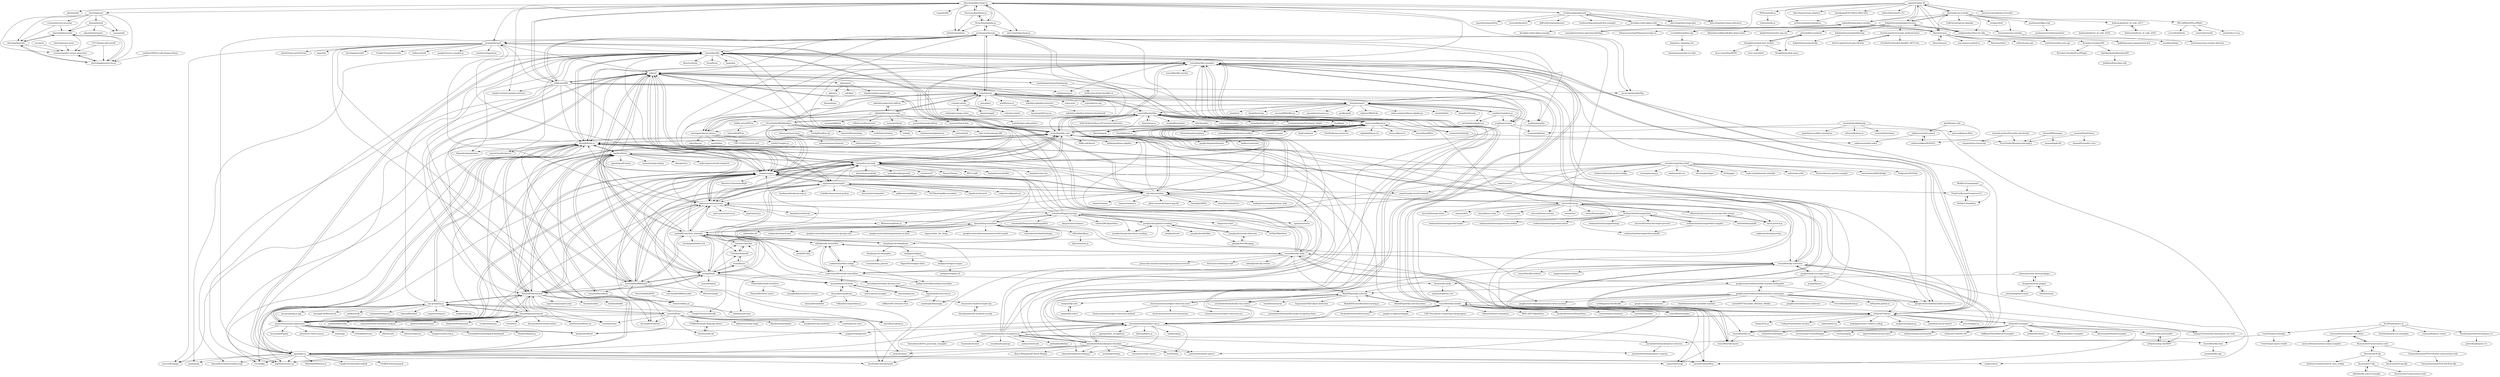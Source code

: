 digraph G {
"data-forge/data-forge-ts" -> "Gmousse/dataframe-js"
"data-forge/data-forge-ts" -> "Grademark/grademark"
"data-forge/data-forge-ts" -> "StratoDem/pandas-js"
"data-forge/data-forge-ts" -> "javascriptdata/danfojs" ["e"=1]
"data-forge/data-forge-ts" -> "nickslevine/zebras"
"data-forge/data-forge-ts" -> "data-forge/data-forge-js"
"data-forge/data-forge-ts" -> "data-forge/data-forge-plot"
"data-forge/data-forge-ts" -> "uwdata/arquero" ["e"=1]
"data-forge/data-forge-ts" -> "simple-statistics/simple-statistics" ["e"=1]
"data-forge/data-forge-ts" -> "pbeshai/tidy" ["e"=1]
"data-forge/data-forge-ts" -> "data-forge/data-forge-indicators"
"data-forge/data-forge-ts" -> "propelml/propel"
"data-forge/data-forge-ts" -> "chartshq/muze"
"data-forge/data-forge-ts" -> "stdlib-js/stdlib"
"data-forge/data-forge-ts" -> "vega/datalib" ["e"=1]
"liquidcarrot/carrot" -> "wagenaartje/neataptic"
"tensorflow/tfjs-examples" -> "tensorflow/tfjs"
"tensorflow/tfjs-examples" -> "tensorflow/tfjs-models"
"tensorflow/tfjs-examples" -> "ml5js/ml5-library"
"tensorflow/tfjs-examples" -> "tensorflow/tfjs-core"
"tensorflow/tfjs-examples" -> "BrainJS/brain.js"
"tensorflow/tfjs-examples" -> "tensorflow/tfjs-converter"
"tensorflow/tfjs-examples" -> "tensorflow/tfjs-node"
"tensorflow/tfjs-examples" -> "justadudewhohacks/face-api.js"
"tensorflow/tfjs-examples" -> "transcranial/keras-js"
"tensorflow/tfjs-examples" -> "karpathy/convnetjs"
"tensorflow/tfjs-examples" -> "cazala/synaptic"
"tensorflow/tfjs-examples" -> "tensorflow/tfjs-wechat" ["e"=1]
"tensorflow/tfjs-examples" -> "googlecreativelab/teachable-machine-v1" ["e"=1]
"tensorflow/tfjs-examples" -> "tensorflow/tfjs-vis"
"tensorflow/tfjs-examples" -> "mljs/ml"
"tensorflow/tfjs" -> "tensorflow/tfjs-examples"
"tensorflow/tfjs" -> "tensorflow/tfjs-models"
"tensorflow/tfjs" -> "tensorflow/tfjs-core"
"tensorflow/tfjs" -> "BrainJS/brain.js"
"tensorflow/tfjs" -> "ml5js/ml5-library"
"tensorflow/tfjs" -> "parcel-bundler/parcel" ["e"=1]
"tensorflow/tfjs" -> "justadudewhohacks/face-api.js"
"tensorflow/tfjs" -> "gpujs/gpu.js"
"tensorflow/tfjs" -> "puppeteer/puppeteer" ["e"=1]
"tensorflow/tfjs" -> "ReactiveX/rxjs" ["e"=1]
"tensorflow/tfjs" -> "naptha/tesseract.js" ["e"=1]
"tensorflow/tfjs" -> "lerna/lerna" ["e"=1]
"tensorflow/tfjs" -> "pixijs/pixijs" ["e"=1]
"tensorflow/tfjs" -> "Popmotion/popmotion" ["e"=1]
"tensorflow/tfjs" -> "koajs/koa" ["e"=1]
"justadudewhohacks/face-api.js" -> "tensorflow/tfjs-models"
"justadudewhohacks/face-api.js" -> "tensorflow/tfjs"
"justadudewhohacks/face-api.js" -> "justadudewhohacks/face-recognition.js"
"justadudewhohacks/face-api.js" -> "eduardolundgren/tracking.js" ["e"=1]
"justadudewhohacks/face-api.js" -> "naptha/tesseract.js" ["e"=1]
"justadudewhohacks/face-api.js" -> "justadudewhohacks/opencv4nodejs"
"justadudewhohacks/face-api.js" -> "BrainJS/brain.js"
"justadudewhohacks/face-api.js" -> "jeromeetienne/AR.js" ["e"=1]
"justadudewhohacks/face-api.js" -> "iamkun/dayjs" ["e"=1]
"justadudewhohacks/face-api.js" -> "puppeteer/puppeteer" ["e"=1]
"justadudewhohacks/face-api.js" -> "ageitgey/face_recognition" ["e"=1]
"justadudewhohacks/face-api.js" -> "tensorflow/tfjs-examples"
"justadudewhohacks/face-api.js" -> "lovell/sharp" ["e"=1]
"justadudewhohacks/face-api.js" -> "fabricjs/fabric.js" ["e"=1]
"justadudewhohacks/face-api.js" -> "ml5js/ml5-library"
"axa-group/nlp.js" -> "NaturalNode/natural"
"axa-group/nlp.js" -> "spencermountain/compromise"
"axa-group/nlp.js" -> "BrainJS/brain.js"
"axa-group/nlp.js" -> "winkjs/wink-nlp" ["e"=1]
"axa-group/nlp.js" -> "axa-group/nlp.js-app" ["e"=1]
"axa-group/nlp.js" -> "nextapps-de/flexsearch" ["e"=1]
"axa-group/nlp.js" -> "pubkey/rxdb" ["e"=1]
"axa-group/nlp.js" -> "GoogleChromeLabs/ndb" ["e"=1]
"axa-group/nlp.js" -> "tensorflow/tfjs"
"axa-group/nlp.js" -> "ziishaned/dumper.js" ["e"=1]
"axa-group/nlp.js" -> "thisandagain/sentiment"
"axa-group/nlp.js" -> "vercel/pkg" ["e"=1]
"axa-group/nlp.js" -> "OptimalBits/bull" ["e"=1]
"axa-group/nlp.js" -> "enquirer/enquirer" ["e"=1]
"axa-group/nlp.js" -> "wooorm/franc"
"spencermountain/compromise" -> "NaturalNode/natural"
"spencermountain/compromise" -> "axa-group/nlp.js"
"spencermountain/compromise" -> "benhmoore/Knwl" ["e"=1]
"spencermountain/compromise" -> "cazala/synaptic"
"spencermountain/compromise" -> "dthree/cash" ["e"=1]
"spencermountain/compromise" -> "BrainJS/brain.js"
"spencermountain/compromise" -> "railsware/upterm" ["e"=1]
"spencermountain/compromise" -> "naptha/tesseract.js" ["e"=1]
"spencermountain/compromise" -> "jwagner/smartcrop.js" ["e"=1]
"spencermountain/compromise" -> "FormidableLabs/webpack-dashboard" ["e"=1]
"spencermountain/compromise" -> "Nickersoft/push.js" ["e"=1]
"spencermountain/compromise" -> "bevacqua/dragula" ["e"=1]
"spencermountain/compromise" -> "ptmt/react-native-macos" ["e"=1]
"spencermountain/compromise" -> "mojs/mojs" ["e"=1]
"spencermountain/compromise" -> "rethinkdb/horizon" ["e"=1]
"R-js/blasjs" -> "R-js/libRmath.js"
"R-js/blasjs" -> "likr/emlapack"
"tensorflow/tfjs-models" -> "tensorflow/tfjs"
"tensorflow/tfjs-models" -> "tensorflow/tfjs-examples"
"tensorflow/tfjs-models" -> "justadudewhohacks/face-api.js"
"tensorflow/tfjs-models" -> "google-ai-edge/mediapipe" ["e"=1]
"tensorflow/tfjs-models" -> "ml5js/ml5-library"
"tensorflow/tfjs-models" -> "CMU-Perceptual-Computing-Lab/openpose" ["e"=1]
"tensorflow/tfjs-models" -> "ildoonet/tf-pose-estimation" ["e"=1]
"tensorflow/tfjs-models" -> "MVIG-SJTU/AlphaPose" ["e"=1]
"tensorflow/tfjs-models" -> "facebookresearch/DensePose" ["e"=1]
"tensorflow/tfjs-models" -> "yemount/pose-animator" ["e"=1]
"tensorflow/tfjs-models" -> "tensorflow/examples" ["e"=1]
"tensorflow/tfjs-models" -> "tensorflow/models" ["e"=1]
"tensorflow/tfjs-models" -> "BrainJS/brain.js"
"tensorflow/tfjs-models" -> "jeromeetienne/AR.js" ["e"=1]
"tensorflow/tfjs-models" -> "facebookresearch/detectron2" ["e"=1]
"karpathy/convnetjs" -> "cazala/synaptic"
"karpathy/convnetjs" -> "harthur/brain"
"karpathy/convnetjs" -> "tensorflow/tfjs-core"
"karpathy/convnetjs" -> "transcranial/keras-js"
"karpathy/convnetjs" -> "BrainJS/brain.js"
"karpathy/convnetjs" -> "janhuenermann/neurojs"
"karpathy/convnetjs" -> "karpathy/char-rnn" ["e"=1]
"karpathy/convnetjs" -> "karpathy/neuraltalk" ["e"=1]
"karpathy/convnetjs" -> "NaturalNode/natural"
"karpathy/convnetjs" -> "karpathy/reinforcejs" ["e"=1]
"karpathy/convnetjs" -> "tensorflow/playground" ["e"=1]
"karpathy/convnetjs" -> "torch/torch7" ["e"=1]
"karpathy/convnetjs" -> "Theano/Theano" ["e"=1]
"karpathy/convnetjs" -> "BVLC/caffe" ["e"=1]
"karpathy/convnetjs" -> "karpathy/neuraltalk2" ["e"=1]
"extrabacon/python-shell" -> "fyears/electron-python-example" ["e"=1]
"extrabacon/python-shell" -> "peterbraden/node-opencv" ["e"=1]
"extrabacon/python-shell" -> "node-tensorflow/node-tensorflow"
"extrabacon/python-shell" -> "extremeheat/JSPyBridge" ["e"=1]
"extrabacon/python-shell" -> "fridgerator/PyNode" ["e"=1]
"extrabacon/python-shell" -> "Submersible/node-python-bridge"
"extrabacon/python-shell" -> "NaturalNode/natural"
"extrabacon/python-shell" -> "zeromq/zeromq.js" ["e"=1]
"extrabacon/python-shell" -> "adaltas/node-csv" ["e"=1]
"extrabacon/python-shell" -> "electron/packager" ["e"=1]
"extrabacon/python-shell" -> "fivdi/pigpio" ["e"=1]
"extrabacon/python-shell" -> "cazala/synaptic"
"extrabacon/python-shell" -> "node-schedule/node-schedule" ["e"=1]
"extrabacon/python-shell" -> "redis/node-redis" ["e"=1]
"extrabacon/python-shell" -> "erelsgl/limdu"
"NaturalNode/natural" -> "spencermountain/compromise"
"NaturalNode/natural" -> "axa-group/nlp.js"
"NaturalNode/natural" -> "cazala/synaptic"
"NaturalNode/natural" -> "harthur/brain"
"NaturalNode/natural" -> "BrainJS/brain.js"
"NaturalNode/natural" -> "karpathy/convnetjs"
"NaturalNode/natural" -> "thisandagain/sentiment"
"NaturalNode/natural" -> "benhmoore/Knwl" ["e"=1]
"NaturalNode/natural" -> "superscriptjs/superscript" ["e"=1]
"NaturalNode/natural" -> "Automattic/kue" ["e"=1]
"NaturalNode/natural" -> "howdyai/botkit" ["e"=1]
"NaturalNode/natural" -> "retextjs/retext" ["e"=1]
"NaturalNode/natural" -> "mljs/ml"
"NaturalNode/natural" -> "erelsgl/limdu"
"NaturalNode/natural" -> "matthewmueller/x-ray" ["e"=1]
"shaqian/tfjs-yolo" -> "zqingr/tfjs-yolov3"
"tensorflow/tfjs-converter" -> "tensorflow/tfjs-layers"
"tensorflow/tfjs-converter" -> "tensorflow/tfjs-node"
"tensorflow/tfjs-converter" -> "tensorflow/tfjs-vis"
"tensorflow/tfjs-converter" -> "tensorflow/tfjs-examples"
"tensorflow/tfjs-converter" -> "google/emoji-scavenger-hunt"
"tensorflow/tfjs-converter" -> "tensorflow/tfjs-website"
"tensorflow/tfjs-converter" -> "ModelDepot/tfjs-yolo-tiny"
"tensorflow/tfjs-converter" -> "tensorflow/tfjs-core"
"tensorflow/tfjs-converter" -> "justadudewhohacks/tfjs-tiny-yolov2"
"tensorflow/tfjs-converter" -> "magenta/magenta-demos" ["e"=1]
"tensorflow/tfjs-converter" -> "tensorflow/tfjs-data"
"ActiveLogin/ActiveLogin.Identity" -> "ActiveLogin/ActiveLogin.Authentication"
"justadudewhohacks/opencv4nodejs" -> "peterbraden/node-opencv" ["e"=1]
"justadudewhohacks/opencv4nodejs" -> "justadudewhohacks/face-recognition.js"
"justadudewhohacks/opencv4nodejs" -> "justadudewhohacks/face-api.js"
"justadudewhohacks/opencv4nodejs" -> "BrainJS/brain.js"
"justadudewhohacks/opencv4nodejs" -> "tensorflow/tfjs"
"justadudewhohacks/opencv4nodejs" -> "jimp-dev/jimp" ["e"=1]
"justadudewhohacks/opencv4nodejs" -> "fluent-ffmpeg/node-fluent-ffmpeg" ["e"=1]
"justadudewhohacks/opencv4nodejs" -> "eduardolundgren/tracking.js" ["e"=1]
"justadudewhohacks/opencv4nodejs" -> "octalmage/robotjs" ["e"=1]
"justadudewhohacks/opencv4nodejs" -> "Automattic/node-canvas" ["e"=1]
"justadudewhohacks/opencv4nodejs" -> "tensorflow/tfjs-examples"
"justadudewhohacks/opencv4nodejs" -> "lovell/sharp" ["e"=1]
"justadudewhohacks/opencv4nodejs" -> "gpujs/gpu.js"
"justadudewhohacks/opencv4nodejs" -> "tensorflow/tfjs-core"
"justadudewhohacks/opencv4nodejs" -> "naptha/tesseract.js" ["e"=1]
"justadudewhohacks/face-recognition.js" -> "justadudewhohacks/opencv4nodejs"
"justadudewhohacks/face-recognition.js" -> "justadudewhohacks/face-api.js"
"justadudewhohacks/face-recognition.js" -> "peterbraden/node-opencv" ["e"=1]
"justadudewhohacks/face-recognition.js" -> "huan/node-facenet"
"justadudewhohacks/face-recognition.js" -> "nenadmarkus/picojs" ["e"=1]
"justadudewhohacks/face-recognition.js" -> "eduardolundgren/tracking.js" ["e"=1]
"justadudewhohacks/face-recognition.js" -> "tensorflow/tfjs-examples"
"justadudewhohacks/face-recognition.js" -> "tensorflow/tfjs-core"
"justadudewhohacks/face-recognition.js" -> "auduno/clmtrackr" ["e"=1]
"justadudewhohacks/face-recognition.js" -> "justadudewhohacks/opencv-electron"
"justadudewhohacks/face-recognition.js" -> "BrainJS/brain.js"
"justadudewhohacks/face-recognition.js" -> "mljs/ml"
"justadudewhohacks/face-recognition.js" -> "jeeliz/jeelizWeboji" ["e"=1]
"justadudewhohacks/face-recognition.js" -> "justadudewhohacks/opencv-express"
"justadudewhohacks/face-recognition.js" -> "Tastenkunst/brfv4_javascript_examples" ["e"=1]
"propelml/propel" -> "tensorflow/tfjs-core"
"propelml/propel" -> "microsoft/napajs" ["e"=1]
"propelml/propel" -> "developit/greenlet" ["e"=1]
"propelml/propel" -> "GoogleChromeLabs/carlo" ["e"=1]
"propelml/propel" -> "ballercat/walt" ["e"=1]
"propelml/propel" -> "google/closure-compiler-js" ["e"=1]
"propelml/propel" -> "facebookarchive/prepack" ["e"=1]
"propelml/propel" -> "standard-things/esm" ["e"=1]
"propelml/propel" -> "cazala/synaptic"
"propelml/propel" -> "nitin42/react-perf-devtool" ["e"=1]
"propelml/propel" -> "tensorflow/tfjs"
"propelml/propel" -> "npm/tink" ["e"=1]
"propelml/propel" -> "developit/workerize" ["e"=1]
"propelml/propel" -> "janhuenermann/neurojs"
"propelml/propel" -> "mljs/ml"
"ml5js/ml5-library" -> "tensorflow/tfjs"
"ml5js/ml5-library" -> "processing/p5.js" ["e"=1]
"ml5js/ml5-library" -> "tensorflow/tfjs-models"
"ml5js/ml5-library" -> "BrainJS/brain.js"
"ml5js/ml5-library" -> "tensorflow/tfjs-examples"
"ml5js/ml5-library" -> "ml5js/ml5-examples"
"ml5js/ml5-library" -> "justadudewhohacks/face-api.js"
"ml5js/ml5-library" -> "Tonejs/Tone.js" ["e"=1]
"ml5js/ml5-library" -> "tensorflow/tfjs-core"
"ml5js/ml5-library" -> "CodingTrain/website-archive" ["e"=1]
"ml5js/ml5-library" -> "liabru/matter-js" ["e"=1]
"ml5js/ml5-library" -> "terkelg/awesome-creative-coding" ["e"=1]
"ml5js/ml5-library" -> "magenta/magenta-js" ["e"=1]
"ml5js/ml5-library" -> "gpujs/gpu.js"
"ml5js/ml5-library" -> "mattdesl/canvas-sketch" ["e"=1]
"zqingr/tfjs-yolov3" -> "shaqian/tfjs-yolo"
"ml5js/ml5-examples" -> "ml5js/ml5-library"
"ml5js/ml5-examples" -> "ml5js/ml5-data-and-models"
"ml5js/ml5-examples" -> "yining1023/machine-learning-for-the-web" ["e"=1]
"ml5js/ml5-examples" -> "ml5js/training-charRNN"
"ml5js/ml5-examples" -> "ml5js/training-styletransfer"
"ml5js/ml5-examples" -> "ml5js/ml5-website-v01"
"ml5js/ml5-examples" -> "shiffman/Tensorflow-JS-Examples" ["e"=1]
"ml5js/ml5-examples" -> "ml4a/ml4a-demos" ["e"=1]
"ml5js/ml5-examples" -> "tensorflow/tfjs-vis"
"ml5js/ml5-examples" -> "kylemcdonald/cv-examples" ["e"=1]
"ml5js/ml5-examples" -> "aferriss/p5jsShaderExamples" ["e"=1]
"ml5js/ml5-examples" -> "ml5js/ml5-boilerplate"
"ml5js/ml5-examples" -> "mveteanu/p5.SceneManager" ["e"=1]
"ml5js/ml5-examples" -> "runwayml/p5js" ["e"=1]
"ml5js/ml5-examples" -> "aparrish/dmep-python-intro" ["e"=1]
"junku901/machine_learning" -> "erelsgl/limdu"
"junku901/machine_learning" -> "deepforge-dev/deepforge"
"junku901/machine_learning" -> "mljs/ml"
"junku901/machine_learning" -> "junku901/dnn"
"junku901/machine_learning" -> "stevenmiller888/mind"
"junku901/machine_learning" -> "nicolaspanel/node-svm" ["e"=1]
"junku901/machine_learning" -> "dmotz/thing-translator"
"junku901/machine_learning" -> "janhuenermann/neurojs"
"junku901/machine_learning" -> "73rhodes/dclassify"
"junku901/machine_learning" -> "cazala/synaptic"
"junku901/machine_learning" -> "serendipious/nodejs-decision-tree"
"junku901/machine_learning" -> "harthur/brain"
"junku901/machine_learning" -> "harthur/classifier"
"junku901/machine_learning" -> "karpathy/convnetjs"
"junku901/machine_learning" -> "nikhilk/node-tensorflow"
"datash/datash" -> "rousan/upfy"
"datash/datash" -> "chartshq/datamodel"
"datash/datash" -> "adyanth/shortpaste"
"tensorflow/tfjs-layers" -> "tensorflow/tfjs-converter"
"tensorflow/tfjs-layers" -> "tensorflow/tfjs-node"
"peterdalle/svensktext" -> "Kungbib/swedish-bert-models"
"peterdalle/svensktext" -> "Kungbib/swedish-spacy"
"stormcolor/webclgl" -> "mikeseven/node-webcl"
"spaam/svtplay-dl" -> "bjorne/git-pa-svenska"
"spaam/svtplay-dl" -> "lassekongo83/Frellwits-filter-lists"
"spaam/svtplay-dl" -> "stefansundin/privatkopiera"
"spaam/svtplay-dl" -> "kolplattformen/skolplattformen"
"spaam/svtplay-dl" -> "svendahlstrand/ica-api"
"spaam/svtplay-dl" -> "psvanstrom/esphome-p1reader" ["e"=1]
"spaam/svtplay-dl" -> "fhqvst/avanza"
"spaam/svtplay-dl" -> "jonkpirateboy/Pass-fur-alle"
"spaam/svtplay-dl" -> "nabati/freelancing-in-sweden"
"spaam/svtplay-dl" -> "xbmc/inputstream.adaptive" ["e"=1]
"spaam/svtplay-dl" -> "MrBrax/mulle.js"
"spaam/svtplay-dl" -> "xhlove/XstreamDL-CLI" ["e"=1]
"tensorflow/tfjs-vis" -> "tensorflow/tfjs-data"
"tensorflow/tfjs-vis" -> "tensorflow/tfjs-converter"
"tensorflow/tfjs-vis" -> "tensorflow/tfjs-layers"
"josephyzhou/github-trending" -> "josephyzhou/node-ethereum"
"josephyzhou/github-trending" -> "josephyzhou/Wonging"
"josephyzhou/github-trending" -> "josephyzhou/producthunt-trending"
"josephyzhou/github-trending" -> "josephyzhou/rt"
"josephyzhou/github-trending" -> "josephyzhou/dotfiles" ["e"=1]
"josephyzhou/github-trending" -> "xviniette/FlappyLearning"
"josephyzhou/github-trending" -> "GoogleChromeLabs/ndb" ["e"=1]
"webmachinelearning/webnn" -> "webmachinelearning/awesome-webnn"
"webmachinelearning/webnn" -> "webmachinelearning/webnn-samples"
"webmachinelearning/webnn" -> "webmachinelearning/webnn-native"
"webmachinelearning/webnn" -> "webmachinelearning/webnn-polyfill"
"webmachinelearning/webnn" -> "intel/webml-polyfill"
"webmachinelearning/webnn" -> "webmachinelearning/meetings"
"webmachinelearning/webnn" -> "microsoft/webnn-developer-preview"
"webmachinelearning/webnn" -> "webmachinelearning/model-loader"
"googlecreativelab/teachablemachine-community" -> "googlecreativelab/teachable-machine-boilerplate"
"googlecreativelab/teachablemachine-community" -> "googlecreativelab/teachable-machine-v1" ["e"=1]
"googlecreativelab/teachablemachine-community" -> "SashiDo/awesome-teachable-machine"
"googlecreativelab/teachablemachine-community" -> "ml5js/ml5-library"
"googlecreativelab/teachablemachine-community" -> "yining1023/machine-learning-for-the-web" ["e"=1]
"googlecreativelab/teachablemachine-community" -> "tensorflow/tfjs-examples"
"googlecreativelab/teachablemachine-community" -> "mstale007/Teachable_Machine_Mobile"
"googlecreativelab/teachablemachine-community" -> "tensorflow/tfjs-models"
"googlecreativelab/teachablemachine-community" -> "googlecreativelab/semi-conductor" ["e"=1]
"googlecreativelab/teachablemachine-community" -> "victordibia/handtrack.js" ["e"=1]
"googlecreativelab/teachablemachine-community" -> "ml4a/ml4a.github.io" ["e"=1]
"googlecreativelab/teachablemachine-community" -> "cyrildiagne/ar-facedoodle" ["e"=1]
"googlecreativelab/teachablemachine-community" -> "tensorflow/examples" ["e"=1]
"googlecreativelab/teachablemachine-community" -> "google-coral/project-posenet" ["e"=1]
"googlecreativelab/teachablemachine-community" -> "googlecreativelab/aiexperiments-drum-machine" ["e"=1]
"microsoft/onnxjs" -> "microsoft/onnxjs-demo"
"microsoft/onnxjs" -> "elliotwaite/pytorch-to-javascript-with-onnx-js"
"microsoft/onnxjs" -> "torch-js/torch-js"
"microsoft/onnxjs" -> "mil-tokyo/webdnn"
"microsoft/onnxjs" -> "onnx/models" ["e"=1]
"microsoft/onnxjs" -> "onnx/sklearn-onnx" ["e"=1]
"microsoft/onnxjs" -> "onnx/tutorials" ["e"=1]
"microsoft/onnxjs" -> "nicolaspanel/numjs"
"microsoft/onnxjs" -> "microsoft/onnxruntime" ["e"=1]
"microsoft/onnxjs" -> "intel/webml-polyfill"
"microsoft/onnxjs" -> "sonos/tract" ["e"=1]
"microsoft/onnxjs" -> "transcranial/keras-js"
"microsoft/onnxjs" -> "webmachinelearning/webnn"
"microsoft/onnxjs" -> "tensorflow/graphics" ["e"=1]
"microsoft/onnxjs" -> "tensorflow/tfjs-converter"
"tensorflow/tfjs-node" -> "tensorflow/tfjs-layers"
"tensorflow/tfjs-node" -> "tensorflow/tfjs-converter"
"tensorflow/tfjs-node" -> "nikhilk/node-tensorflow"
"tensorflow/tfjs-node" -> "tensorflow/tfjs-examples"
"tensorflow/tfjs-node" -> "tensorflow/tfjs"
"tensorflow/tfjs-node" -> "tensorflow/tfjs-core"
"tensorflow/tfjs-node" -> "yorkie/tensorflow-nodejs"
"tensorflow/tfjs-node" -> "tensorflow/tfjs-vis"
"tensorflow/tfjs-node" -> "node-tensorflow/node-tensorflow"
"tensorflow/tfjs-node" -> "propelml/propel"
"tensorflow/tfjs-node" -> "javascript-machine-learning/organization-overview"
"tensorflow/tfjs-node" -> "ModelDepot/tfjs-yolo-tiny"
"tensorflow/tfjs-node" -> "BeTomorrow/ReImproveJS"
"tensorflow/tfjs-node" -> "cazala/synaptic"
"tensorflow/tfjs-node" -> "adwellj/node-tfjs-retrain"
"justadudewhohacks/tfjs-tiny-yolov2" -> "justadudewhohacks/tfjs-image-recognition-base"
"chartshq/muze" -> "chartshq/datamodel"
"chartshq/muze" -> "chartshq/hyperdis"
"chartshq/muze" -> "chartshq/generator-muze"
"chartshq/muze" -> "rousan/electron-menubar"
"chartshq/muze" -> "rousan/upfy"
"chartshq/muze" -> "rousan/samples-viewer-generator"
"chartshq/muze" -> "datash/datash"
"Grademark/grademark" -> "data-forge/data-forge-indicators"
"Grademark/grademark" -> "devalpha-io/devalpha-node"
"Grademark/grademark" -> "Grademark/grademark-first-example"
"Grademark/grademark" -> "data-forge/data-forge-ts"
"Grademark/grademark" -> "quantform/quantform"
"Grademark/grademark" -> "data-forge/data-forge-plot"
"Grademark/grademark" -> "ceoworks/backtest"
"Grademark/grademark" -> "JeffreyHyer/grandmaster"
"erelsgl/limdu" -> "junku901/machine_learning"
"erelsgl/limdu" -> "stevenmiller888/mind"
"erelsgl/limdu" -> "73rhodes/dclassify"
"erelsgl/limdu" -> "NaturalNode/natural"
"erelsgl/limdu" -> "mljs/ml"
"erelsgl/limdu" -> "ttezel/bayes"
"erelsgl/limdu" -> "mysamai/natural-brain"
"erelsgl/limdu" -> "harthur/brain"
"erelsgl/limdu" -> "cazala/synaptic"
"erelsgl/limdu" -> "wagenaartje/neataptic"
"erelsgl/limdu" -> "nyxtom/salient"
"erelsgl/limdu" -> "janhuenermann/neurojs"
"erelsgl/limdu" -> "harthur/classifier"
"erelsgl/limdu" -> "Planeshifter/node-word2vec"
"erelsgl/limdu" -> "serendipious/nodejs-decision-tree"
"kashif/node-cuda" -> "unbornchikken/NOOOCL"
"kashif/node-cuda" -> "mikeseven/node-opencl"
"ActiveLogin/ActiveLogin.Authentication" -> "ActiveLogin/ActiveLogin.Identity"
"ActiveLogin/ActiveLogin.Authentication" -> "EricHerlitz/Swedish-BankID-.NET-Core"
"buren/awesome-sweden" -> "buren/awesome-sweden-datasets"
"ModelDepot/tfjs-yolo-tiny" -> "ModelDepot/tfjs-yolo-tiny-demo"
"ModelDepot/tfjs-yolo-tiny" -> "justadudewhohacks/tfjs-tiny-yolov2"
"ModelDepot/tfjs-yolo-tiny" -> "shaqian/tfjs-yolo"
"ModelDepot/tfjs-yolo-tiny" -> "cloud-annotations/object-detection-react"
"ModelDepot/tfjs-yolo-tiny" -> "emadehsan/marsjs"
"ModelDepot/tfjs-yolo-tiny" -> "hugozanini/TFJS-object-detection"
"ModelDepot/tfjs-yolo-tiny" -> "SkalskiP/ILearnMachineLearning.js"
"googlecreativelab/teachable-machine-boilerplate" -> "googlecreativelab/teachable-machine-v1" ["e"=1]
"googlecreativelab/teachable-machine-boilerplate" -> "googlecreativelab/teachablemachine-community"
"googlecreativelab/teachable-machine-boilerplate" -> "ModelDepot/tfjs-yolo-tiny"
"devalpha-io/devalpha-node" -> "devalpha-io/devalpha-example"
"devalpha-io/devalpha-node" -> "fhqvst/avanza"
"devalpha-io/devalpha-node" -> "Grademark/grademark"
"machinelearnjs/machinelearnjs" -> "R-js/libRmath.js"
"machinelearnjs/machinelearnjs" -> "mljs/ml"
"machinelearnjs/machinelearnjs" -> "thekevinscott/ml-classifier-ui" ["e"=1]
"cloud-annotations/object-detection-react" -> "cloud-annotations/cloud-annotations" ["e"=1]
"cloud-annotations/object-detection-react" -> "cloud-annotations/object-detection-ios"
"cloud-annotations/object-detection-react" -> "ModelDepot/tfjs-yolo-tiny"
"cloud-annotations/object-detection-react" -> "cloud-annotations/object-detection-android"
"google/emoji-scavenger-hunt" -> "tensorflow/tfjs-converter"
"google/emoji-scavenger-hunt" -> "googlecreativelab/teachable-machine-boilerplate"
"google/emoji-scavenger-hunt" -> "google/lipsync" ["e"=1]
"google/emoji-scavenger-hunt" -> "tensorflow/tfjs-examples"
"google/emoji-scavenger-hunt" -> "googlecreativelab/teachable-machine-v1" ["e"=1]
"google/emoji-scavenger-hunt" -> "tensorflow/tfjs-vis"
"Borsdata-Sweden/API" -> "Borsdata-Sweden/ExcelPlugin"
"Borsdata-Sweden/API" -> "TapeReaderJoe/BorsdataAPI"
"torch-js/torch-js" -> "elliotwaite/pytorch-to-javascript-with-onnx-js"
"torch-js/torch-js" -> "raghavmecheri/pytorchjs"
"ModelDepot/tfjs-yolo-tiny-demo" -> "ModelDepot/tfjs-yolo-tiny"
"sandeep1995/vscode-dragon-theme" -> "chartshq/generator-muze"
"rousan/sl" -> "rousan/samples-viewer-generator"
"rousan/electron-menubar" -> "chartshq/datamodel"
"rousan/electron-menubar" -> "chartshq/hyperdis"
"lagodiuk/decision-tree-js" -> "willkurt/ID3-Decision-Tree"
"lagodiuk/decision-tree-js" -> "yandongliu/learningjs"
"lagodiuk/decision-tree-js" -> "serendipious/nodejs-decision-tree"
"scijs/get-pixels" -> "scijs/ndarray"
"scijs/get-pixels" -> "scijs/save-pixels"
"scijs/get-pixels" -> "deanm/omggif" ["e"=1]
"scijs/get-pixels" -> "colorjs/get-image-colors"
"moonad-archive/Formality-JavaScript" -> "rampion/tree-traversals"
"moonad-archive/Formality-JavaScript" -> "VictorTaelin/Moonad-web-legacy"
"mikolalysenko/static-kdtree" -> "ubilabs/kd-tree-javascript"
"justadudewhohacks/opencv-electron" -> "justadudewhohacks/opencv-express"
"xissy/node-stanford-simple-nlp" -> "hiteshjoshi/node-stanford-corenlp"
"MrBrax/mulle.js" -> "Limero/mulle.js"
"pushmatrix/fikascript" -> "pushmatrix/swedensimulator"
"Soonad/Whitepaper" -> "VictorTaelin/Moonad-web-legacy"
"Soonad/Whitepaper" -> "moonad/agda-lib"
"josephyzhou/Wonging" -> "josephyzhou/node-ethereum"
"ml5js/ml5-data-and-models" -> "ml5js/training-charRNN"
"kodsnack/advent_of_code_2017" -> "kodsnack/advent_of_code_2016"
"kodsnack/advent_of_code_2017" -> "kodsnack/advent_of_code_2018"
"ml5js/training-charRNN" -> "ml5js/ml5-data-and-models"
"webgme/webgme-engine" -> "webgme/webgme-cli"
"chartshq/hyperdis" -> "chartshq/generator-muze"
"chartshq/hyperdis" -> "chartshq/datamodel"
"chartshq/hyperdis" -> "rousan/samples-viewer-generator"
"chartshq/datamodel" -> "chartshq/generator-muze"
"chartshq/datamodel" -> "chartshq/hyperdis"
"chartshq/datamodel" -> "rousan/samples-viewer-generator"
"amd/furious.js" -> "hpcgarage/furious.js"
"UD-UD/npm-safe-install" -> "rousan/samples-viewer-generator"
"UD-UD/npm-safe-install" -> "chartshq/generator-muze"
"rousan/samples-viewer-generator" -> "chartshq/generator-muze"
"chartshq/generator-muze" -> "rousan/samples-viewer-generator"
"chartshq/generator-muze" -> "chartshq/hyperdis"
"chartshq/generator-muze" -> "chartshq/datamodel"
"tensorflow/tfjs-data" -> "propelml/tfjs-npy"
"josephyzhou/node-ethereum" -> "josephyzhou/Wonging"
"josephyzhou/node-ethereum" -> "josephyzhou/github-trending"
"cazala/synaptic" -> "karpathy/convnetjs"
"cazala/synaptic" -> "harthur/brain"
"cazala/synaptic" -> "BrainJS/brain.js"
"cazala/synaptic" -> "wagenaartje/neataptic"
"cazala/synaptic" -> "NaturalNode/natural"
"cazala/synaptic" -> "stevenmiller888/mind"
"cazala/synaptic" -> "janhuenermann/neurojs"
"cazala/synaptic" -> "tensorflow/tfjs-core"
"cazala/synaptic" -> "mljs/ml"
"cazala/synaptic" -> "transcranial/keras-js"
"cazala/synaptic" -> "spencermountain/compromise"
"cazala/synaptic" -> "gpujs/gpu.js"
"cazala/synaptic" -> "tensorflow/tfjs"
"cazala/synaptic" -> "Reactive-Extensions/RxJS" ["e"=1]
"cazala/synaptic" -> "mil-tokyo/webdnn"
"Kungbib/swedish-bert-models" -> "Kungbib/swedish-spacy"
"Kungbib/swedish-bert-models" -> "af-ai-center/bert"
"Kungbib/swedish-bert-models" -> "peterdalle/svensktext"
"Kungbib/swedish-bert-models" -> "af-ai-center/SweBERT"
"wooorm/franc" -> "adlawson/nodejs-langs" ["e"=1]
"wooorm/franc" -> "retextjs/retext" ["e"=1]
"wooorm/franc" -> "NaturalNode/natural"
"wooorm/franc" -> "FGRibreau/node-language-detect"
"wooorm/franc" -> "spencermountain/compromise"
"wooorm/franc" -> "dachev/node-cld"
"wooorm/franc" -> "axa-group/nlp.js"
"wooorm/franc" -> "janhuenermann/neurojs"
"wooorm/franc" -> "mattallty/Caporal.js" ["e"=1]
"wooorm/franc" -> "klaudiosinani/signale" ["e"=1]
"wooorm/franc" -> "developit/workerize" ["e"=1]
"wooorm/franc" -> "aceakash/string-similarity" ["e"=1]
"wooorm/franc" -> "camwiegert/in-view" ["e"=1]
"wooorm/franc" -> "jimp-dev/jimp" ["e"=1]
"wooorm/franc" -> "benhmoore/Knwl" ["e"=1]
"mljs/ml" -> "cazala/synaptic"
"mljs/ml" -> "junku901/machine_learning"
"mljs/ml" -> "stevenmiller888/mind"
"mljs/ml" -> "karpathy/convnetjs"
"mljs/ml" -> "BrainJS/brain.js"
"mljs/ml" -> "NaturalNode/natural"
"mljs/ml" -> "mil-tokyo/webdnn"
"mljs/ml" -> "erelsgl/limdu"
"mljs/ml" -> "tensorflow/tfjs-core"
"mljs/ml" -> "janhuenermann/neurojs"
"mljs/ml" -> "wagenaartje/neataptic"
"mljs/ml" -> "stdlib-js/stdlib"
"mljs/ml" -> "machinelearnjs/machinelearnjs"
"mljs/ml" -> "transcranial/keras-js"
"mljs/ml" -> "mljs/matrix"
"FGRibreau/node-language-detect" -> "dachev/node-cld"
"tomasbjerre/starta-eget-konsultbolag" -> "nabati/freelancing-in-sweden"
"sloisel/numeric" -> "numbers/numbers.js"
"sloisel/numeric" -> "scijs/ndarray"
"sloisel/numeric" -> "jcoglan/sylvester"
"sloisel/numeric" -> "inspirit/jsfeat" ["e"=1]
"sloisel/numeric" -> "karpathy/forestjs" ["e"=1]
"sloisel/numeric" -> "jstat/jstat" ["e"=1]
"sloisel/numeric" -> "karpathy/svmjs" ["e"=1]
"sloisel/numeric" -> "unconed/MathBox.js" ["e"=1]
"sloisel/numeric" -> "jasondavies/science.js" ["e"=1]
"sloisel/numeric" -> "mateogianolio/vectorious"
"sloisel/numeric" -> "nicolewhite/algebra.js" ["e"=1]
"sloisel/numeric" -> "grafijs/grafi"
"sloisel/numeric" -> "tgdwyer/WebCola" ["e"=1]
"sloisel/numeric" -> "rohan-sawhney/linear-algebra-js"
"sloisel/numeric" -> "waylonflinn/weblas"
"nabati/freelancing-in-sweden" -> "tomasbjerre/starta-eget-konsultbolag"
"nabati/freelancing-in-sweden" -> "buren/awesome-sweden"
"nabati/freelancing-in-sweden" -> "fhqvst/avanza"
"nabati/freelancing-in-sweden" -> "frilansaresverige/frilansaresverige.se"
"webgme/webgme" -> "webgme/webgme-engine"
"webgme/webgme" -> "finger563/webgme-hfsm"
"unbornchikken/NOOOCL" -> "mikeseven/node-opencl"
"elliotwaite/pytorch-to-javascript-with-onnx-js" -> "torch-js/torch-js"
"elliotwaite/pytorch-to-javascript-with-onnx-js" -> "microsoft/onnxjs"
"moonad/TaelinArena" -> "Soonad/Formality-Core"
"moonad/TaelinArena" -> "VictorTaelin/Moonad-web-legacy"
"mikeseven/node-opencl" -> "mikeseven/node-webcl"
"mikeseven/node-opencl" -> "unbornchikken/NOOOCL"
"mikolalysenko/box-intersect" -> "mikolalysenko/box-intersect-benchmark"
"mljs/matrix" -> "mljs/pca"
"mljs/matrix" -> "mljs/levenberg-marquardt"
"mljs/matrix" -> "mljs/knn"
"webmachinelearning/webnn-samples" -> "webmachinelearning/webnn-polyfill"
"webmachinelearning/webnn-samples" -> "webmachinelearning/webnn"
"Planeshifter/node-word2vec" -> "Planeshifter/text-miner"
"Planeshifter/node-word2vec" -> "jasonphillips/word2vec-stream"
"TapeReaderJoe/BorsdataAPI" -> "JoelRoxell/borsdata-sdk"
"hiteshjoshi/node-stanford-corenlp" -> "xissy/node-stanford-simple-nlp"
"mljs/pca" -> "bitanath/pca"
"Qluxzz/avanza" -> "fhqvst/avanza"
"PradoGuilherme/CompressCLI" -> "MobileUI/mobileui"
"mateogianolio/vectorious" -> "waylonflinn/weblas"
"mateogianolio/vectorious" -> "nperf/nblas"
"mateogianolio/vectorious" -> "scijs/ndarray"
"mateogianolio/vectorious" -> "hiddentao/linear-algebra"
"mateogianolio/vectorious" -> "1587315093/scratch-card"
"mateogianolio/vectorious" -> "sloisel/numeric"
"mateogianolio/vectorious" -> "rawify/Complex.js" ["e"=1]
"mateogianolio/vectorious" -> "zobor/bproxy" ["e"=1]
"stevenmiller888/mind" -> "cazala/synaptic"
"stevenmiller888/mind" -> "harthur/brain"
"stevenmiller888/mind" -> "mljs/ml"
"stevenmiller888/mind" -> "junku901/machine_learning"
"stevenmiller888/mind" -> "erelsgl/limdu"
"stevenmiller888/mind" -> "karpathy/convnetjs"
"stevenmiller888/mind" -> "louisstow/fann.js"
"stevenmiller888/mind" -> "antoniodeluca/dn2a"
"stevenmiller888/mind" -> "janhuenermann/neurojs"
"stevenmiller888/mind" -> "BrainJS/brain.js"
"stevenmiller888/mind" -> "benhmoore/Knwl" ["e"=1]
"stevenmiller888/mind" -> "dthree/vantage" ["e"=1]
"stevenmiller888/mind" -> "wagenaartje/neataptic"
"stevenmiller888/mind" -> "NaturalNode/natural"
"stevenmiller888/mind" -> "stevenmiller888/intruder"
"zldrobit/tfjs-yolov5-example" -> "Hyuto/yolov5-tfjs"
"numbers/numbers.js" -> "sloisel/numeric"
"numbers/numbers.js" -> "josdejong/mathjs" ["e"=1]
"numbers/numbers.js" -> "nicolewhite/algebra.js" ["e"=1]
"numbers/numbers.js" -> "jcoglan/sylvester"
"kolplattformen/skolplattformen" -> "kolplattformen/embedded-api"
"kolplattformen/skolplattformen" -> "jonkpirateboy/Pass-fur-alle"
"kolplattformen/skolplattformen" -> "bjorne/git-pa-svenska"
"kolplattformen/skolplattformen" -> "Klimatbyran/klimatkollen-deprecated"
"kolplattformen/skolplattformen" -> "spaam/svtplay-dl"
"kolplattformen/skolplattformen" -> "svendahlstrand/ica-api"
"kolplattformen/skolplattformen" -> "kolplattformen/elev-app.net"
"kolplattformen/skolplattformen" -> "ActiveLogin/ActiveLogin.Authentication"
"kolplattformen/skolplattformen" -> "peterdalle/svensktext"
"nhunzaker/speakeasy" -> "nhunzaker/nodebot"
"nhunzaker/speakeasy" -> "mysamai/natural-brain"
"nhunzaker/speakeasy" -> "xissy/node-stanford-simple-nlp"
"nhunzaker/speakeasy" -> "Ulflander/compendium-js"
"mysamai/natural-brain" -> "mysamai/mysam"
"mysamai/natural-brain" -> "nemo/natural-synaptic"
"mysamai/natural-brain" -> "nhunzaker/speakeasy"
"bjorne/git-pa-svenska" -> "ErikGartner/git-pa-skanska"
"bjorne/git-pa-svenska" -> "spaam/svtplay-dl"
"bjorne/git-pa-svenska" -> "kolplattformen/skolplattformen"
"bjorne/git-pa-svenska" -> "buren/awesome-sweden"
"bjorne/git-pa-svenska" -> "veckanu/web"
"bjorne/git-pa-svenska" -> "fhqvst/avanza"
"bjorne/git-pa-svenska" -> "jonkpirateboy/Pass-fur-alle"
"bjorne/git-pa-svenska" -> "pushmatrix/fikascript"
"bjorne/git-pa-svenska" -> "nabati/freelancing-in-sweden"
"bjorne/git-pa-svenska" -> "kodsnack/advent_of_code_2017"
"bjorne/git-pa-svenska" -> "DSLsofMath/DSLsofMath"
"mysamai/mysam" -> "mysamai/natural-brain"
"dachev/node-cld" -> "FGRibreau/node-language-detect"
"jcoglan/sylvester" -> "itamarwe/kalman"
"jcoglan/sylvester" -> "sloisel/numeric"
"jcoglan/sylvester" -> "scijs/ndarray"
"jcoglan/sylvester" -> "hiddentao/linear-algebra"
"jcoglan/sylvester" -> "toji/gl-matrix" ["e"=1]
"futantan/atom" -> "kompasim/atom-plugins"
"TechStark/opencv-js" -> "TechStark/opencv-js-examples"
"TechStark/opencv-js" -> "echamudi/opencv-wasm"
"TechStark/opencv-js" -> "UrielCh/opencv4nodejs"
"TechStark/opencv-js" -> "microsoft/onnxruntime-web-demo"
"TechStark/opencv-js" -> "theothergrantdavidson/opencv-ts"
"harthur/classifier" -> "73rhodes/dclassify"
"louisstow/fann.js" -> "rlidwka/node-fann"
"microsoft/onnxruntime-web-demo" -> "microsoft/onnxruntime-nextjs-template"
"microsoft/onnxruntime-web-demo" -> "Hyuto/yolov8-onnxruntime-web"
"zonetti/zonote" -> "PradoGuilherme/CompressCLI"
"zonetti/zonote" -> "zonetti/snake-neural-network"
"kayjei/ica_shopping_list" -> "dennisgranasen/ha-ica-todo"
"DSLsofMath/DSLsofMath" -> "LeventErkok/sbv" ["e"=1]
"DSLsofMath/DSLsofMath" -> "sweirich/pi-forall" ["e"=1]
"DSLsofMath/DSLsofMath" -> "antalsz/hs-to-coq" ["e"=1]
"theothergrantdavidson/opencv-ts" -> "peteruhnak/opencv-ts"
"UrielCh/opencv4nodejs" -> "UrielCh/npm-opencv-build"
"UrielCh/opencv4nodejs" -> "justadudewhohacks/opencv-electron"
"kolplattformen/embedded-api" -> "kolplattformen/api-hooks"
"chartshq/react-muze" -> "rousan/samples-viewer-generator"
"VictorTaelin/LJSON" -> "louisstow/fann.js"
"jonkpirateboy/Pass-fur-alle" -> "kolplattformen/skolplattformen"
"jonkpirateboy/Pass-fur-alle" -> "kalkih/passport-appointment-bot"
"jonkpirateboy/Pass-fur-alle" -> "anerdins/nibepi" ["e"=1]
"Hyuto/yolov5-tfjs" -> "zldrobit/tfjs-yolov5-example"
"Hyuto/yolov5-tfjs" -> "Hyuto/yolov5-onnxruntime-web"
"node-tensorflow/node-tensorflow" -> "nikhilk/node-tensorflow"
"node-tensorflow/node-tensorflow" -> "yorkie/tensorflow-nodejs"
"node-tensorflow/node-tensorflow" -> "tensorflow/tfjs-node"
"node-tensorflow/node-tensorflow" -> "mysamai/natural-brain"
"node-tensorflow/node-tensorflow" -> "nodejs-tensorflow/nodejs-tensorflow"
"node-tensorflow/node-tensorflow" -> "transcranial/keras-js"
"node-tensorflow/node-tensorflow" -> "beyai/node-hanlp"
"node-tensorflow/node-tensorflow" -> "cazala/synaptic"
"node-tensorflow/node-tensorflow" -> "rlidwka/node-fann"
"ubilabs/kd-tree-javascript" -> "mikolalysenko/static-kdtree"
"ubilabs/kd-tree-javascript" -> "mourner/rbush-knn" ["e"=1]
"ubilabs/kd-tree-javascript" -> "mourner/kdbush" ["e"=1]
"ubilabs/kd-tree-javascript" -> "collinhover/threeoctree"
"ubilabs/kd-tree-javascript" -> "mourner/rbush" ["e"=1]
"ubilabs/kd-tree-javascript" -> "justinethier/node-kdtree"
"ubilabs/kd-tree-javascript" -> "leaflet-extras/RTree"
"ubilabs/kd-tree-javascript" -> "scijs/ndarray"
"dmlc/mxnet.js" -> "waylonflinn/weblas"
"colorjs/get-image-colors" -> "mattdesl/get-rgba-palette"
"wouterbulten/kalmanjs" -> "piercus/kalman-filter"
"wouterbulten/kalmanjs" -> "itamarwe/kalman"
"wouterbulten/kalmanjs" -> "infusion/Kalman.js"
"wouterbulten/kalmanjs" -> "wouterbulten/slacjs"
"wouterbulten/kalmanjs" -> "jpias/beacon-pfilter-simulation" ["e"=1]
"nikhilk/node-tensorflow" -> "node-tensorflow/node-tensorflow"
"nikhilk/node-tensorflow" -> "yorkie/tensorflow-nodejs"
"nikhilk/node-tensorflow" -> "tensorflow/tfjs-node"
"nikhilk/node-tensorflow" -> "junku901/dnn"
"waylonflinn/weblas" -> "waylonflinn/webnn"
"waylonflinn/weblas" -> "dritchie/adnn" ["e"=1]
"waylonflinn/weblas" -> "scienceai/neocortex"
"waylonflinn/weblas" -> "siemanko/tf-adversarial" ["e"=1]
"waylonflinn/weblas" -> "mateogianolio/vectorious"
"waylonflinn/weblas" -> "R-js/blasjs"
"waylonflinn/weblas" -> "yueatsprograms/Stochastic_Depth" ["e"=1]
"waylonflinn/weblas" -> "dmlc/mxnet.js"
"waylonflinn/weblas" -> "transcranial/keras-js"
"waylonflinn/weblas" -> "mil-tokyo/webdnn"
"waylonflinn/weblas" -> "likr/emlapack"
"waylonflinn/weblas" -> "Sohl-Dickstein/Sum-of-Functions-Optimizer" ["e"=1]
"waylonflinn/weblas" -> "scijs/ndarray"
"waylonflinn/weblas" -> "stormcolor/webclgl"
"waylonflinn/weblas" -> "VictorTaelin/WebMonkeys"
"scienceai/neocortex" -> "waylonflinn/weblas"
"gpujs/gpu.js" -> "AssemblyScript/assemblyscript" ["e"=1]
"gpujs/gpu.js" -> "regl-project/regl" ["e"=1]
"gpujs/gpu.js" -> "BrainJS/brain.js"
"gpujs/gpu.js" -> "facebookarchive/prepack" ["e"=1]
"gpujs/gpu.js" -> "tensorflow/tfjs"
"gpujs/gpu.js" -> "tensorflow/tfjs-core"
"gpujs/gpu.js" -> "vercel/pkg" ["e"=1]
"gpujs/gpu.js" -> "jeromeetienne/AR.js" ["e"=1]
"gpujs/gpu.js" -> "GoogleChromeLabs/comlink" ["e"=1]
"gpujs/gpu.js" -> "FredKSchott/snowpack" ["e"=1]
"gpujs/gpu.js" -> "toji/gl-matrix" ["e"=1]
"gpujs/gpu.js" -> "pixijs/pixijs" ["e"=1]
"gpujs/gpu.js" -> "naptha/tesseract.js" ["e"=1]
"gpujs/gpu.js" -> "microsoft/napajs" ["e"=1]
"gpujs/gpu.js" -> "BabylonJS/Babylon.js" ["e"=1]
"BrainJS/brain.js" -> "cazala/synaptic"
"BrainJS/brain.js" -> "tensorflow/tfjs"
"BrainJS/brain.js" -> "karpathy/convnetjs"
"BrainJS/brain.js" -> "gpujs/gpu.js"
"BrainJS/brain.js" -> "NaturalNode/natural"
"BrainJS/brain.js" -> "tensorflow/tfjs-core"
"BrainJS/brain.js" -> "ml5js/ml5-library"
"BrainJS/brain.js" -> "parcel-bundler/parcel" ["e"=1]
"BrainJS/brain.js" -> "Popmotion/popmotion" ["e"=1]
"BrainJS/brain.js" -> "tensorflow/tfjs-examples"
"BrainJS/brain.js" -> "axa-group/nlp.js"
"BrainJS/brain.js" -> "spencermountain/compromise"
"BrainJS/brain.js" -> "harthur/brain"
"BrainJS/brain.js" -> "vercel/pkg" ["e"=1]
"BrainJS/brain.js" -> "naptha/tesseract.js" ["e"=1]
"nicolaspanel/numjs" -> "scijs/ndarray"
"nicolaspanel/numjs" -> "StratoDem/pandas-js"
"nicolaspanel/numjs" -> "stdlib-js/stdlib"
"nicolaspanel/numjs" -> "mljs/ml"
"nicolaspanel/numjs" -> "josdejong/mathjs" ["e"=1]
"nicolaspanel/numjs" -> "tensorflow/tfjs-core"
"nicolaspanel/numjs" -> "javascriptdata/danfojs" ["e"=1]
"nicolaspanel/numjs" -> "transcranial/keras-js"
"nicolaspanel/numjs" -> "cazala/synaptic"
"nicolaspanel/numjs" -> "mil-tokyo/webdnn"
"nicolaspanel/numjs" -> "gpujs/gpu.js"
"nicolaspanel/numjs" -> "propelml/propel"
"nicolaspanel/numjs" -> "sloisel/numeric"
"nicolaspanel/numjs" -> "tensorflow/tfjs"
"nicolaspanel/numjs" -> "wagenaartje/neataptic"
"Hyuto/yolov8-onnxruntime-web" -> "Hyuto/yolov8-tfjs"
"Hyuto/yolov8-onnxruntime-web" -> "microsoft/onnxruntime-web-demo"
"Hyuto/yolov8-onnxruntime-web" -> "FatemeZamanian/YOLOv8-pose-onnxruntime-web"
"stdlib-js/stdlib" -> "mljs/ml"
"stdlib-js/stdlib" -> "nicolaspanel/numjs"
"stdlib-js/stdlib" -> "simple-statistics/simple-statistics" ["e"=1]
"stdlib-js/stdlib" -> "josdejong/mathjs" ["e"=1]
"stdlib-js/stdlib" -> "BrainJS/brain.js"
"stdlib-js/stdlib" -> "propelml/propel"
"stdlib-js/stdlib" -> "NaturalNode/natural"
"stdlib-js/stdlib" -> "tensorflow/tfjs"
"stdlib-js/stdlib" -> "gpujs/gpu.js"
"stdlib-js/stdlib" -> "uwdata/arquero" ["e"=1]
"stdlib-js/stdlib" -> "javascriptdata/danfojs" ["e"=1]
"stdlib-js/stdlib" -> "AssemblyScript/assemblyscript" ["e"=1]
"stdlib-js/stdlib" -> "scijs/ndarray"
"stdlib-js/stdlib" -> "cazala/synaptic"
"stdlib-js/stdlib" -> "data-forge/data-forge-ts"
"deepforge-dev/deepforge" -> "junku901/machine_learning"
"deepforge-dev/deepforge" -> "dmotz/thing-translator"
"deepforge-dev/deepforge" -> "webgme/webgme"
"deepforge-dev/deepforge" -> "deepforge-dev/examples"
"kompasim/atom-plugins" -> "shery/awesome-atom-packages"
"kompasim/atom-plugins" -> "futantan/atom"
"kompasim/atom-plugins" -> "nieweidong/learn-atom"
"73rhodes/dclassify" -> "harthur/classifier"
"73rhodes/dclassify" -> "ttezel/bayes"
"josephyzhou/producthunt-trending" -> "josephyzhou/github-trending"
"harthur/brain" -> "karpathy/convnetjs"
"harthur/brain" -> "cazala/synaptic"
"harthur/brain" -> "NaturalNode/natural"
"harthur/brain" -> "antoniodeluca/dn2a"
"harthur/brain" -> "stevenmiller888/mind"
"harthur/brain" -> "BrainJS/brain.js"
"harthur/brain" -> "apache/predictionio" ["e"=1]
"harthur/brain" -> "numenta/nupic-legacy" ["e"=1]
"harthur/brain" -> "spencermountain/compromise"
"harthur/brain" -> "mljs/ml"
"harthur/brain" -> "clips/pattern" ["e"=1]
"harthur/brain" -> "erelsgl/limdu"
"harthur/brain" -> "tensorflow/tfjs-core"
"harthur/brain" -> "node-inspector/node-inspector" ["e"=1]
"harthur/brain" -> "janhuenermann/neurojs"
"Hyuto/yolov8-tfjs" -> "Hyuto/yolov8-onnxruntime-web"
"Hyuto/yolov8-tfjs" -> "Hyuto/yolov5-tfjs"
"Hyuto/yolov8-tfjs" -> "Hyuto/yolov8-seg-tfjs"
"Hyuto/yolov8-tfjs" -> "AndreyGermanov/yolov8_onnx_nodejs"
"janhuenermann/neurojs" -> "cazala/synaptic"
"janhuenermann/neurojs" -> "karpathy/convnetjs"
"janhuenermann/neurojs" -> "tensorflow/tfjs-core"
"janhuenermann/neurojs" -> "xviniette/FlappyLearning"
"janhuenermann/neurojs" -> "karpathy/reinforcejs" ["e"=1]
"janhuenermann/neurojs" -> "transcranial/keras-js"
"janhuenermann/neurojs" -> "junku901/machine_learning"
"janhuenermann/neurojs" -> "BrainJS/brain.js"
"janhuenermann/neurojs" -> "WhitestormJS/whs.js" ["e"=1]
"janhuenermann/neurojs" -> "marcuswestin/store.js" ["e"=1]
"janhuenermann/neurojs" -> "piqnt/planck.js" ["e"=1]
"janhuenermann/neurojs" -> "facebookarchive/prepack" ["e"=1]
"janhuenermann/neurojs" -> "mljs/ml"
"janhuenermann/neurojs" -> "mattallty/Caporal.js" ["e"=1]
"janhuenermann/neurojs" -> "spencermountain/compromise"
"antoniodeluca/dn2a" -> "harthur/brain"
"antoniodeluca/dn2a" -> "louisstow/fann.js"
"fhqvst/avanza" -> "Qluxzz/avanza"
"fhqvst/avanza" -> "devalpha-io/devalpha-node"
"fhqvst/avanza" -> "nnava/nnava.github.io"
"fhqvst/avanza" -> "fhqvst/nordnet"
"fhqvst/avanza" -> "Borsdata-Sweden/API"
"fhqvst/avanza" -> "codler/avanza-api"
"fhqvst/avanza" -> "nordnet/nordnet-next-api"
"thisandagain/sentiment" -> "NaturalNode/natural"
"thisandagain/sentiment" -> "thinkroth/Sentimental"
"thisandagain/sentiment" -> "spencermountain/compromise"
"thisandagain/sentiment" -> "vivekn/sentiment" ["e"=1]
"thisandagain/sentiment" -> "axa-group/nlp.js"
"thisandagain/sentiment" -> "ttezel/twit" ["e"=1]
"thisandagain/sentiment" -> "cazala/synaptic"
"thisandagain/sentiment" -> "desmondmorris/node-twitter" ["e"=1]
"thisandagain/sentiment" -> "BrainJS/brain.js"
"thisandagain/sentiment" -> "harthur/brain"
"thisandagain/sentiment" -> "primaryobjects/lda" ["e"=1]
"thisandagain/sentiment" -> "matthewmueller/x-ray" ["e"=1]
"thisandagain/sentiment" -> "retextjs/retext" ["e"=1]
"thisandagain/sentiment" -> "xiamx/awesome-sentiment-analysis" ["e"=1]
"thisandagain/sentiment" -> "cjhutto/vaderSentiment" ["e"=1]
"transcranial/keras-js" -> "tensorflow/tfjs-core"
"transcranial/keras-js" -> "karpathy/convnetjs"
"transcranial/keras-js" -> "mil-tokyo/webdnn"
"transcranial/keras-js" -> "keplr-io/quiver" ["e"=1]
"transcranial/keras-js" -> "fchollet/keras-resources" ["e"=1]
"transcranial/keras-js" -> "cazala/synaptic"
"transcranial/keras-js" -> "raghakot/keras-vis" ["e"=1]
"transcranial/keras-js" -> "waylonflinn/weblas"
"transcranial/keras-js" -> "keras-rl/keras-rl" ["e"=1]
"transcranial/keras-js" -> "tensorflow/skflow" ["e"=1]
"transcranial/keras-js" -> "google-deepmind/sonnet" ["e"=1]
"transcranial/keras-js" -> "farizrahman4u/seq2seq" ["e"=1]
"transcranial/keras-js" -> "yosinski/deep-visualization-toolbox" ["e"=1]
"transcranial/keras-js" -> "Lasagne/Lasagne" ["e"=1]
"transcranial/keras-js" -> "openai/universe" ["e"=1]
"xviniette/FlappyLearning" -> "josephyzhou/github-trending"
"xviniette/FlappyLearning" -> "janhuenermann/neurojs"
"xviniette/FlappyLearning" -> "josephyzhou/producthunt-trending"
"xviniette/FlappyLearning" -> "cazala/synaptic"
"xviniette/FlappyLearning" -> "AriTheElk/hedron" ["e"=1]
"xviniette/FlappyLearning" -> "dmotz/thing-translator"
"xviniette/FlappyLearning" -> "karpathy/convnetjs"
"xviniette/FlappyLearning" -> "slmgc/react-hint"
"xviniette/FlappyLearning" -> "transcranial/keras-js"
"xviniette/FlappyLearning" -> "yenchenlin/DeepLearningFlappyBird" ["e"=1]
"xviniette/FlappyLearning" -> "openai/universe" ["e"=1]
"xviniette/FlappyLearning" -> "alexjc/neural-enhance" ["e"=1]
"xviniette/FlappyLearning" -> "BrainJS/brain.js"
"xviniette/FlappyLearning" -> "WhitestormJS/whs.js" ["e"=1]
"xviniette/FlappyLearning" -> "rushter/MLAlgorithms" ["e"=1]
"lassekongo83/Frellwits-filter-lists" -> "stefansundin/privatkopiera"
"Gmousse/dataframe-js" -> "StratoDem/pandas-js"
"Gmousse/dataframe-js" -> "data-forge/data-forge-ts"
"Gmousse/dataframe-js" -> "nickslevine/zebras"
"VictorTaelin/WebMonkeys" -> "turbo/js" ["e"=1]
"VictorTaelin/WebMonkeys" -> "stormcolor/webclgl"
"VictorTaelin/WebMonkeys" -> "waylonflinn/weblas"
"VictorTaelin/WebMonkeys" -> "nolanlawson/optimize-js" ["e"=1]
"VictorTaelin/WebMonkeys" -> "charto/nbind" ["e"=1]
"VictorTaelin/WebMonkeys" -> "scijs/ndarray"
"VictorTaelin/WebMonkeys" -> "uber-archive/image-diff" ["e"=1]
"VictorTaelin/WebMonkeys" -> "ethereum/moon-lang"
"VictorTaelin/WebMonkeys" -> "stackgl/headless-gl" ["e"=1]
"VictorTaelin/WebMonkeys" -> "mateogianolio/vectorious"
"VictorTaelin/WebMonkeys" -> "gpujs/gpu.js"
"VictorTaelin/WebMonkeys" -> "developit/workerize" ["e"=1]
"VictorTaelin/WebMonkeys" -> "hunterloftis/awaiting" ["e"=1]
"VictorTaelin/WebMonkeys" -> "regl-project/regl" ["e"=1]
"VictorTaelin/WebMonkeys" -> "icodeforlove/task.js" ["e"=1]
"deepforge-dev/examples" -> "soumith/deep_gitstats"
"slmgc/react-hint" -> "AriTheElk/hedron" ["e"=1]
"ttezel/bayes" -> "73rhodes/dclassify"
"ttezel/bayes" -> "mysamai/natural-brain"
"ttezel/bayes" -> "erelsgl/limdu"
"ttezel/bayes" -> "harthur/classifier"
"FatemeZamanian/YOLOv8-pose-onnxruntime-web" -> "FatemeZamanian/YOLOv8-Pose-tfjs"
"StratoDem/pandas-js" -> "Gmousse/dataframe-js"
"StratoDem/pandas-js" -> "nickslevine/zebras"
"StratoDem/pandas-js" -> "data-forge/data-forge-ts"
"StratoDem/pandas-js" -> "data-forge/data-forge-js"
"StratoDem/pandas-js" -> "nicolaspanel/numjs"
"shery/awesome-atom-packages" -> "beyai/node-hanlp"
"shery/awesome-atom-packages" -> "kompasim/atom-plugins"
"dmotz/thing-translator" -> "deepforge-dev/deepforge"
"dmotz/thing-translator" -> "googlecreativelab/aiexperiments-giorgio-cam" ["e"=1]
"dmotz/thing-translator" -> "junku901/machine_learning"
"dmotz/thing-translator" -> "xviniette/FlappyLearning"
"dmotz/thing-translator" -> "googlecreativelab/aiexperiments-ai-duet" ["e"=1]
"dmotz/thing-translator" -> "googlecreativelab/aiexperiments-drum-machine" ["e"=1]
"dmotz/thing-translator" -> "vigzmv/what_the_thing" ["e"=1]
"dmotz/thing-translator" -> "janhuenermann/neurojs"
"dmotz/thing-translator" -> "googlecreativelab/aiexperiments-bird-sounds" ["e"=1]
"dmotz/thing-translator" -> "tayloraleach/whatthethingis"
"dmotz/thing-translator" -> "ml4a/ml4a-ofx" ["e"=1]
"dmotz/thing-translator" -> "googlecreativelab/teachable-machine-boilerplate"
"dmotz/thing-translator" -> "ofZach/landlines"
"dmotz/thing-translator" -> "cazala/synaptic"
"dmotz/thing-translator" -> "webpack/webpack-pwa" ["e"=1]
"ofZach/landlines" -> "fpirsch/vptree.js"
"R-js/libRmath.js" -> "R-js/blasjs"
"R-js/libRmath.js" -> "hadley/r-internals" ["e"=1]
"kodsnack/advent_of_code_2016" -> "kodsnack/advent_of_code_2017"
"wagenaartje/neataptic" -> "cazala/synaptic"
"wagenaartje/neataptic" -> "liquidcarrot/carrot"
"wagenaartje/neataptic" -> "zonetti/snake-neural-network"
"wagenaartje/neataptic" -> "subprotocol/genetic-js" ["e"=1]
"wagenaartje/neataptic" -> "hardmaru/backprop-neat-js" ["e"=1]
"wagenaartje/neataptic" -> "mljs/ml"
"wagenaartje/neataptic" -> "CodeReclaimers/neat-python" ["e"=1]
"wagenaartje/neataptic" -> "krystianity/coinpusher" ["e"=1]
"wagenaartje/neataptic" -> "gekkowarez/gekkoga" ["e"=1]
"wagenaartje/neataptic" -> "stevenmiller888/mind"
"wagenaartje/neataptic" -> "karpathy/convnetjs"
"wagenaartje/neataptic" -> "mil-tokyo/webdnn"
"wagenaartje/neataptic" -> "janhuenermann/neurojs"
"wagenaartje/neataptic" -> "SirTificate/gekko-neuralnet" ["e"=1]
"wagenaartje/neataptic" -> "erelsgl/limdu"
"mil-tokyo/webdnn" -> "transcranial/keras-js"
"mil-tokyo/webdnn" -> "waylonflinn/weblas"
"mil-tokyo/webdnn" -> "mljs/ml"
"mil-tokyo/webdnn" -> "chainer/chainer" ["e"=1]
"mil-tokyo/webdnn" -> "chainer/chainercv" ["e"=1]
"mil-tokyo/webdnn" -> "pfnet-research/chainer-gan-lib" ["e"=1]
"mil-tokyo/webdnn" -> "cazala/synaptic"
"mil-tokyo/webdnn" -> "tensorflow/tfjs-core"
"mil-tokyo/webdnn" -> "microsoft/onnxjs"
"mil-tokyo/webdnn" -> "bioinf-jku/SNNs" ["e"=1]
"mil-tokyo/webdnn" -> "janhuenermann/neurojs"
"mil-tokyo/webdnn" -> "rezoo/illustration2vec" ["e"=1]
"mil-tokyo/webdnn" -> "makegirlsmoe/makegirlsmoe_web" ["e"=1]
"mil-tokyo/webdnn" -> "wagenaartje/neataptic"
"mil-tokyo/webdnn" -> "karpathy/convnetjs"
"MobileUI/components" -> "MobileUI/mobileui"
"MobileUI/components" -> "PradoGuilherme/CompressCLI"
"leaflet-extras/RTree" -> "imbcmdth/RTree"
"scijs/ndarray" -> "scijs/cwise"
"scijs/ndarray" -> "scijs/get-pixels"
"scijs/ndarray" -> "nicolaspanel/numjs"
"scijs/ndarray" -> "scijs/ndarray-ops"
"scijs/ndarray" -> "sloisel/numeric"
"scijs/ndarray" -> "amd/furious.js"
"scijs/ndarray" -> "scijs/save-pixels"
"scijs/ndarray" -> "waylonflinn/weblas"
"scijs/ndarray" -> "pex-gl/pex" ["e"=1]
"scijs/ndarray" -> "regl-project/regl" ["e"=1]
"scijs/ndarray" -> "jcoglan/sylvester"
"scijs/ndarray" -> "mateogianolio/vectorious"
"scijs/ndarray" -> "mikolalysenko/box-intersect"
"scijs/ndarray" -> "mikolalysenko/static-kdtree"
"scijs/ndarray" -> "ubilabs/kd-tree-javascript"
"beyai/node-hanlp" -> "xiaomuzhu/proxy-vue" ["e"=1]
"MobileUI/mobileui" -> "PradoGuilherme/CompressCLI"
"tensorflow/tfjs-core" -> "tensorflow/tfjs"
"tensorflow/tfjs-core" -> "transcranial/keras-js"
"tensorflow/tfjs-core" -> "karpathy/convnetjs"
"tensorflow/tfjs-core" -> "cazala/synaptic"
"tensorflow/tfjs-core" -> "PAIR-code/facets" ["e"=1]
"tensorflow/tfjs-core" -> "BrainJS/brain.js"
"tensorflow/tfjs-core" -> "propelml/propel"
"tensorflow/tfjs-core" -> "gpujs/gpu.js"
"tensorflow/tfjs-core" -> "google-deepmind/sonnet" ["e"=1]
"tensorflow/tfjs-core" -> "googlecreativelab/teachable-machine-v1" ["e"=1]
"tensorflow/tfjs-core" -> "tensorflow/tfjs-examples"
"tensorflow/tfjs-core" -> "jeromeetienne/AR.js" ["e"=1]
"tensorflow/tfjs-core" -> "janhuenermann/neurojs"
"tensorflow/tfjs-core" -> "facebookarchive/prepack" ["e"=1]
"tensorflow/tfjs-core" -> "microsoft/napajs" ["e"=1]
"svendahlstrand/ica-api" -> "kayjei/ica_shopping_list"
"yorkie/tensorflow-nodejs" -> "nodejs-tensorflow/nodejs-tensorflow"
"yorkie/tensorflow-nodejs" -> "nikhilk/node-tensorflow"
"yorkie/tensorflow-nodejs" -> "node-tensorflow/node-tensorflow"
"ethereum/moon-lang" -> "VictorTaelin/Moonad-web-legacy"
"ethereum/moon-lang" -> "ethereum/moon-tool"
"ethereum/moon-lang" -> "ethereum/moon-browser"
"serendipious/nodejs-decision-tree" -> "yandongliu/learningjs"
"serendipious/nodejs-decision-tree" -> "lagodiuk/decision-tree-js"
"data-forge/data-forge-ts" ["l"="-32.453,-36.049"]
"Gmousse/dataframe-js" ["l"="-32.442,-36.021"]
"Grademark/grademark" ["l"="-32.371,-36.147"]
"StratoDem/pandas-js" ["l"="-32.455,-35.989"]
"javascriptdata/danfojs" ["l"="15.363,-10.404"]
"nickslevine/zebras" ["l"="-32.425,-36.036"]
"data-forge/data-forge-js" ["l"="-32.47,-36.028"]
"data-forge/data-forge-plot" ["l"="-32.407,-36.102"]
"uwdata/arquero" ["l"="-5.331,-41.604"]
"simple-statistics/simple-statistics" ["l"="-5.226,-41.585"]
"pbeshai/tidy" ["l"="5.444,-32.034"]
"data-forge/data-forge-indicators" ["l"="-32.418,-36.11"]
"propelml/propel" ["l"="-32.575,-35.892"]
"chartshq/muze" ["l"="-32.438,-36.206"]
"stdlib-js/stdlib" ["l"="-32.521,-35.909"]
"vega/datalib" ["l"="-5.267,-41.616"]
"liquidcarrot/carrot" ["l"="-32.561,-36.004"]
"wagenaartje/neataptic" ["l"="-32.582,-35.95"]
"tensorflow/tfjs-examples" ["l"="-32.66,-35.781"]
"tensorflow/tfjs" ["l"="-32.694,-35.807"]
"tensorflow/tfjs-models" ["l"="-32.798,-35.764"]
"ml5js/ml5-library" ["l"="-32.735,-35.766"]
"tensorflow/tfjs-core" ["l"="-32.63,-35.84"]
"BrainJS/brain.js" ["l"="-32.704,-35.857"]
"tensorflow/tfjs-converter" ["l"="-32.575,-35.751"]
"tensorflow/tfjs-node" ["l"="-32.588,-35.825"]
"justadudewhohacks/face-api.js" ["l"="-32.751,-35.723"]
"transcranial/keras-js" ["l"="-32.554,-35.862"]
"karpathy/convnetjs" ["l"="-32.667,-35.895"]
"cazala/synaptic" ["l"="-32.63,-35.896"]
"tensorflow/tfjs-wechat" ["l"="-31.11,-35.449"]
"googlecreativelab/teachable-machine-v1" ["l"="-1.163,-26.99"]
"tensorflow/tfjs-vis" ["l"="-32.613,-35.739"]
"mljs/ml" ["l"="-32.608,-35.917"]
"parcel-bundler/parcel" ["l"="-0.857,-31.581"]
"gpujs/gpu.js" ["l"="-32.589,-35.794"]
"puppeteer/puppeteer" ["l"="-1.144,-31.688"]
"ReactiveX/rxjs" ["l"="-0.886,-31.48"]
"naptha/tesseract.js" ["l"="-3.577,-33.8"]
"lerna/lerna" ["l"="-0.839,-31.402"]
"pixijs/pixijs" ["l"="21.922,-30.038"]
"Popmotion/popmotion" ["l"="-0.932,-26.888"]
"koajs/koa" ["l"="-0.039,-34.196"]
"justadudewhohacks/face-recognition.js" ["l"="-32.697,-35.726"]
"eduardolundgren/tracking.js" ["l"="-31.549,-35.671"]
"justadudewhohacks/opencv4nodejs" ["l"="-32.665,-35.742"]
"jeromeetienne/AR.js" ["l"="-31.484,-35.797"]
"iamkun/dayjs" ["l"="-3.672,-33.664"]
"ageitgey/face_recognition" ["l"="33.654,29.431"]
"lovell/sharp" ["l"="-0.004,-33.94"]
"fabricjs/fabric.js" ["l"="-3.631,-33.526"]
"axa-group/nlp.js" ["l"="-32.815,-35.896"]
"NaturalNode/natural" ["l"="-32.72,-35.927"]
"spencermountain/compromise" ["l"="-32.776,-35.941"]
"winkjs/wink-nlp" ["l"="-12.61,-4.269"]
"axa-group/nlp.js-app" ["l"="55.454,28.305"]
"nextapps-de/flexsearch" ["l"="-4.092,-29.439"]
"pubkey/rxdb" ["l"="-4.499,-29.422"]
"GoogleChromeLabs/ndb" ["l"="-4.106,-28.991"]
"ziishaned/dumper.js" ["l"="-4.183,-28.926"]
"thisandagain/sentiment" ["l"="-32.769,-35.899"]
"vercel/pkg" ["l"="-0.717,-36.179"]
"OptimalBits/bull" ["l"="-0.242,-34.013"]
"enquirer/enquirer" ["l"="-4.11,-28.96"]
"wooorm/franc" ["l"="-32.846,-35.954"]
"benhmoore/Knwl" ["l"="22.605,-26.852"]
"dthree/cash" ["l"="23.024,-26.661"]
"railsware/upterm" ["l"="23.048,-26.77"]
"jwagner/smartcrop.js" ["l"="22.729,-26.948"]
"FormidableLabs/webpack-dashboard" ["l"="0.514,-29.116"]
"Nickersoft/push.js" ["l"="22.872,-27.135"]
"bevacqua/dragula" ["l"="22.712,-26.915"]
"ptmt/react-native-macos" ["l"="0.805,-29.207"]
"mojs/mojs" ["l"="22.126,-29.853"]
"rethinkdb/horizon" ["l"="0.795,-29.392"]
"R-js/blasjs" ["l"="-32.382,-35.882"]
"R-js/libRmath.js" ["l"="-32.404,-35.923"]
"likr/emlapack" ["l"="-32.377,-35.856"]
"google-ai-edge/mediapipe" ["l"="50.34,29.758"]
"CMU-Perceptual-Computing-Lab/openpose" ["l"="50.442,29.763"]
"ildoonet/tf-pose-estimation" ["l"="31.689,28.097"]
"MVIG-SJTU/AlphaPose" ["l"="31.738,28.071"]
"facebookresearch/DensePose" ["l"="31.696,28.046"]
"yemount/pose-animator" ["l"="44.945,30.955"]
"tensorflow/examples" ["l"="45.91,25.692"]
"tensorflow/models" ["l"="48.134,28.884"]
"facebookresearch/detectron2" ["l"="50.571,29.698"]
"harthur/brain" ["l"="-32.686,-35.946"]
"janhuenermann/neurojs" ["l"="-32.64,-35.93"]
"karpathy/char-rnn" ["l"="47.953,28.898"]
"karpathy/neuraltalk" ["l"="47.92,28.94"]
"karpathy/reinforcejs" ["l"="23.459,14.409"]
"tensorflow/playground" ["l"="47.991,28.864"]
"torch/torch7" ["l"="47.926,29.033"]
"Theano/Theano" ["l"="47.866,28.979"]
"BVLC/caffe" ["l"="48.066,29.002"]
"karpathy/neuraltalk2" ["l"="47.958,28.94"]
"extrabacon/python-shell" ["l"="-32.713,-35.992"]
"fyears/electron-python-example" ["l"="42.459,20.761"]
"peterbraden/node-opencv" ["l"="-31.578,-35.557"]
"node-tensorflow/node-tensorflow" ["l"="-32.581,-35.926"]
"extremeheat/JSPyBridge" ["l"="-35.784,-14.607"]
"fridgerator/PyNode" ["l"="-22.38,-22.002"]
"Submersible/node-python-bridge" ["l"="-32.778,-36.024"]
"zeromq/zeromq.js" ["l"="-19.908,-25.388"]
"adaltas/node-csv" ["l"="0.189,-33.949"]
"electron/packager" ["l"="41.282,8.55"]
"fivdi/pigpio" ["l"="42.219,7.936"]
"node-schedule/node-schedule" ["l"="-0.029,-34.025"]
"redis/node-redis" ["l"="-0.042,-34.061"]
"erelsgl/limdu" ["l"="-32.639,-35.988"]
"superscriptjs/superscript" ["l"="55.607,28.571"]
"Automattic/kue" ["l"="-0.146,-34.02"]
"howdyai/botkit" ["l"="43.871,21.541"]
"retextjs/retext" ["l"="-3.971,-30.562"]
"matthewmueller/x-ray" ["l"="22.493,-26.812"]
"shaqian/tfjs-yolo" ["l"="-32.541,-35.59"]
"zqingr/tfjs-yolov3" ["l"="-32.53,-35.566"]
"tensorflow/tfjs-layers" ["l"="-32.557,-35.766"]
"google/emoji-scavenger-hunt" ["l"="-32.595,-35.713"]
"tensorflow/tfjs-website" ["l"="-32.534,-35.723"]
"ModelDepot/tfjs-yolo-tiny" ["l"="-32.572,-35.655"]
"justadudewhohacks/tfjs-tiny-yolov2" ["l"="-32.551,-35.682"]
"magenta/magenta-demos" ["l"="38.572,3.952"]
"tensorflow/tfjs-data" ["l"="-32.562,-35.717"]
"ActiveLogin/ActiveLogin.Identity" ["l"="-31.998,-36.504"]
"ActiveLogin/ActiveLogin.Authentication" ["l"="-32.025,-36.501"]
"jimp-dev/jimp" ["l"="0.102,-33.928"]
"fluent-ffmpeg/node-fluent-ffmpeg" ["l"="0.067,-33.889"]
"octalmage/robotjs" ["l"="22.591,-26.719"]
"Automattic/node-canvas" ["l"="0.149,-33.929"]
"huan/node-facenet" ["l"="-32.679,-35.64"]
"nenadmarkus/picojs" ["l"="-0.871,-26.739"]
"auduno/clmtrackr" ["l"="-31.512,-35.653"]
"justadudewhohacks/opencv-electron" ["l"="-32.768,-35.611"]
"jeeliz/jeelizWeboji" ["l"="-31.437,-35.707"]
"justadudewhohacks/opencv-express" ["l"="-32.74,-35.652"]
"Tastenkunst/brfv4_javascript_examples" ["l"="-31.471,-35.663"]
"microsoft/napajs" ["l"="-1.243,-26.897"]
"developit/greenlet" ["l"="-4.367,-29.04"]
"GoogleChromeLabs/carlo" ["l"="-4.18,-29.029"]
"ballercat/walt" ["l"="-4.36,-28.991"]
"google/closure-compiler-js" ["l"="-0.077,-29.369"]
"facebookarchive/prepack" ["l"="0.467,-29.144"]
"standard-things/esm" ["l"="-4.354,-29.088"]
"nitin42/react-perf-devtool" ["l"="0.223,-29.018"]
"npm/tink" ["l"="-4.337,-29.053"]
"developit/workerize" ["l"="-4.411,-29.083"]
"processing/p5.js" ["l"="34.524,24.002"]
"ml5js/ml5-examples" ["l"="-32.781,-35.68"]
"Tonejs/Tone.js" ["l"="40.121,3.985"]
"CodingTrain/website-archive" ["l"="34.46,24.072"]
"liabru/matter-js" ["l"="21.902,-29.988"]
"terkelg/awesome-creative-coding" ["l"="26.547,-26.295"]
"magenta/magenta-js" ["l"="39.993,3.984"]
"mattdesl/canvas-sketch" ["l"="36.016,24.187"]
"ml5js/ml5-data-and-models" ["l"="-32.832,-35.637"]
"yining1023/machine-learning-for-the-web" ["l"="34.426,24.23"]
"ml5js/training-charRNN" ["l"="-32.811,-35.635"]
"ml5js/training-styletransfer" ["l"="-32.816,-35.658"]
"ml5js/ml5-website-v01" ["l"="-32.837,-35.667"]
"shiffman/Tensorflow-JS-Examples" ["l"="34.398,24.177"]
"ml4a/ml4a-demos" ["l"="33.075,24.092"]
"kylemcdonald/cv-examples" ["l"="34.56,24.281"]
"aferriss/p5jsShaderExamples" ["l"="36.025,24.147"]
"ml5js/ml5-boilerplate" ["l"="-32.794,-35.649"]
"mveteanu/p5.SceneManager" ["l"="34.659,24.21"]
"runwayml/p5js" ["l"="34.567,24.431"]
"aparrish/dmep-python-intro" ["l"="34.164,24.06"]
"junku901/machine_learning" ["l"="-32.611,-35.949"]
"deepforge-dev/deepforge" ["l"="-32.526,-35.847"]
"junku901/dnn" ["l"="-32.578,-35.978"]
"stevenmiller888/mind" ["l"="-32.656,-35.963"]
"nicolaspanel/node-svm" ["l"="23.497,14.391"]
"dmotz/thing-translator" ["l"="-32.599,-35.872"]
"73rhodes/dclassify" ["l"="-32.623,-36.019"]
"serendipious/nodejs-decision-tree" ["l"="-32.587,-36.047"]
"harthur/classifier" ["l"="-32.606,-36.011"]
"nikhilk/node-tensorflow" ["l"="-32.56,-35.915"]
"datash/datash" ["l"="-32.462,-36.248"]
"rousan/upfy" ["l"="-32.463,-36.227"]
"chartshq/datamodel" ["l"="-32.436,-36.235"]
"adyanth/shortpaste" ["l"="-32.475,-36.275"]
"peterdalle/svensktext" ["l"="-32.069,-36.529"]
"Kungbib/swedish-bert-models" ["l"="-32.063,-36.557"]
"Kungbib/swedish-spacy" ["l"="-32.049,-36.545"]
"stormcolor/webclgl" ["l"="-32.286,-35.818"]
"mikeseven/node-webcl" ["l"="-32.18,-35.793"]
"spaam/svtplay-dl" ["l"="-32.115,-36.433"]
"bjorne/git-pa-svenska" ["l"="-32.15,-36.439"]
"lassekongo83/Frellwits-filter-lists" ["l"="-32.062,-36.417"]
"stefansundin/privatkopiera" ["l"="-32.085,-36.414"]
"kolplattformen/skolplattformen" ["l"="-32.088,-36.471"]
"svendahlstrand/ica-api" ["l"="-32.061,-36.448"]
"psvanstrom/esphome-p1reader" ["l"="-15.771,-37.853"]
"fhqvst/avanza" ["l"="-32.2,-36.349"]
"jonkpirateboy/Pass-fur-alle" ["l"="-32.122,-36.466"]
"nabati/freelancing-in-sweden" ["l"="-32.177,-36.404"]
"xbmc/inputstream.adaptive" ["l"="-49.19,16.729"]
"MrBrax/mulle.js" ["l"="-32.115,-36.482"]
"xhlove/XstreamDL-CLI" ["l"="-51.84,14.154"]
"josephyzhou/github-trending" ["l"="-32.378,-36.047"]
"josephyzhou/node-ethereum" ["l"="-32.319,-36.074"]
"josephyzhou/Wonging" ["l"="-32.289,-36.096"]
"josephyzhou/producthunt-trending" ["l"="-32.409,-36.012"]
"josephyzhou/rt" ["l"="-32.363,-36.09"]
"josephyzhou/dotfiles" ["l"="-18.405,10.25"]
"xviniette/FlappyLearning" ["l"="-32.537,-35.967"]
"webmachinelearning/webnn" ["l"="-32.266,-35.915"]
"webmachinelearning/awesome-webnn" ["l"="-32.245,-35.947"]
"webmachinelearning/webnn-samples" ["l"="-32.231,-35.915"]
"webmachinelearning/webnn-native" ["l"="-32.235,-35.896"]
"webmachinelearning/webnn-polyfill" ["l"="-32.208,-35.919"]
"intel/webml-polyfill" ["l"="-32.32,-35.9"]
"webmachinelearning/meetings" ["l"="-32.263,-35.938"]
"microsoft/webnn-developer-preview" ["l"="-32.225,-35.938"]
"webmachinelearning/model-loader" ["l"="-32.243,-35.93"]
"googlecreativelab/teachablemachine-community" ["l"="-32.701,-35.681"]
"googlecreativelab/teachable-machine-boilerplate" ["l"="-32.63,-35.699"]
"SashiDo/awesome-teachable-machine" ["l"="-32.717,-35.616"]
"mstale007/Teachable_Machine_Mobile" ["l"="-32.713,-35.642"]
"googlecreativelab/semi-conductor" ["l"="38.46,3.586"]
"victordibia/handtrack.js" ["l"="-31.512,-35.723"]
"ml4a/ml4a.github.io" ["l"="33.119,24.066"]
"cyrildiagne/ar-facedoodle" ["l"="6.082,-19.479"]
"google-coral/project-posenet" ["l"="31.955,28.051"]
"googlecreativelab/aiexperiments-drum-machine" ["l"="38.519,3.824"]
"microsoft/onnxjs" ["l"="-32.424,-35.878"]
"microsoft/onnxjs-demo" ["l"="-32.354,-35.881"]
"elliotwaite/pytorch-to-javascript-with-onnx-js" ["l"="-32.374,-35.907"]
"torch-js/torch-js" ["l"="-32.35,-35.92"]
"mil-tokyo/webdnn" ["l"="-32.531,-35.884"]
"onnx/models" ["l"="50.143,29.815"]
"onnx/sklearn-onnx" ["l"="45.766,26.501"]
"onnx/tutorials" ["l"="50.191,29.845"]
"nicolaspanel/numjs" ["l"="-32.493,-35.865"]
"microsoft/onnxruntime" ["l"="50.173,29.746"]
"sonos/tract" ["l"="-8.374,-4.388"]
"tensorflow/graphics" ["l"="63.624,1.388"]
"yorkie/tensorflow-nodejs" ["l"="-32.54,-35.933"]
"javascript-machine-learning/organization-overview" ["l"="-32.74,-35.816"]
"BeTomorrow/ReImproveJS" ["l"="-32.523,-35.787"]
"adwellj/node-tfjs-retrain" ["l"="-32.544,-35.808"]
"justadudewhohacks/tfjs-image-recognition-base" ["l"="-32.526,-35.664"]
"chartshq/hyperdis" ["l"="-32.422,-36.231"]
"chartshq/generator-muze" ["l"="-32.428,-36.245"]
"rousan/electron-menubar" ["l"="-32.404,-36.227"]
"rousan/samples-viewer-generator" ["l"="-32.414,-36.243"]
"devalpha-io/devalpha-node" ["l"="-32.282,-36.251"]
"Grademark/grademark-first-example" ["l"="-32.354,-36.162"]
"quantform/quantform" ["l"="-32.35,-36.177"]
"ceoworks/backtest" ["l"="-32.375,-36.173"]
"JeffreyHyer/grandmaster" ["l"="-32.336,-36.158"]
"ttezel/bayes" ["l"="-32.632,-36.042"]
"mysamai/natural-brain" ["l"="-32.655,-36.087"]
"nyxtom/salient" ["l"="-32.663,-36.056"]
"Planeshifter/node-word2vec" ["l"="-32.616,-36.098"]
"kashif/node-cuda" ["l"="-32.045,-35.755"]
"unbornchikken/NOOOCL" ["l"="-32.071,-35.763"]
"mikeseven/node-opencl" ["l"="-32.096,-35.77"]
"EricHerlitz/Swedish-BankID-.NET-Core" ["l"="-32.01,-36.521"]
"buren/awesome-sweden" ["l"="-32.194,-36.432"]
"buren/awesome-sweden-datasets" ["l"="-32.222,-36.441"]
"ModelDepot/tfjs-yolo-tiny-demo" ["l"="-32.57,-35.627"]
"cloud-annotations/object-detection-react" ["l"="-32.578,-35.597"]
"emadehsan/marsjs" ["l"="-32.543,-35.637"]
"hugozanini/TFJS-object-detection" ["l"="-32.536,-35.618"]
"SkalskiP/ILearnMachineLearning.js" ["l"="-32.602,-35.614"]
"devalpha-io/devalpha-example" ["l"="-32.266,-36.266"]
"machinelearnjs/machinelearnjs" ["l"="-32.484,-35.939"]
"thekevinscott/ml-classifier-ui" ["l"="-0.435,-21.086"]
"cloud-annotations/cloud-annotations" ["l"="50.194,32.943"]
"cloud-annotations/object-detection-ios" ["l"="-32.574,-35.561"]
"cloud-annotations/object-detection-android" ["l"="-32.594,-35.568"]
"google/lipsync" ["l"="14.333,-9.526"]
"Borsdata-Sweden/API" ["l"="-32.163,-36.327"]
"Borsdata-Sweden/ExcelPlugin" ["l"="-32.14,-36.328"]
"TapeReaderJoe/BorsdataAPI" ["l"="-32.14,-36.311"]
"raghavmecheri/pytorchjs" ["l"="-32.32,-35.938"]
"sandeep1995/vscode-dragon-theme" ["l"="-32.431,-36.272"]
"rousan/sl" ["l"="-32.39,-36.257"]
"lagodiuk/decision-tree-js" ["l"="-32.57,-36.091"]
"willkurt/ID3-Decision-Tree" ["l"="-32.555,-36.122"]
"yandongliu/learningjs" ["l"="-32.568,-36.073"]
"scijs/get-pixels" ["l"="-32.265,-35.748"]
"scijs/ndarray" ["l"="-32.358,-35.768"]
"scijs/save-pixels" ["l"="-32.295,-35.757"]
"deanm/omggif" ["l"="35.451,24.294"]
"colorjs/get-image-colors" ["l"="-32.184,-35.715"]
"moonad-archive/Formality-JavaScript" ["l"="-32.058,-35.824"]
"rampion/tree-traversals" ["l"="-32.028,-35.817"]
"VictorTaelin/Moonad-web-legacy" ["l"="-32.093,-35.84"]
"mikolalysenko/static-kdtree" ["l"="-32.35,-35.708"]
"ubilabs/kd-tree-javascript" ["l"="-32.337,-35.686"]
"xissy/node-stanford-simple-nlp" ["l"="-32.704,-36.213"]
"hiteshjoshi/node-stanford-corenlp" ["l"="-32.713,-36.234"]
"Limero/mulle.js" ["l"="-32.113,-36.505"]
"pushmatrix/fikascript" ["l"="-32.191,-36.458"]
"pushmatrix/swedensimulator" ["l"="-32.217,-36.472"]
"Soonad/Whitepaper" ["l"="-32.046,-35.845"]
"moonad/agda-lib" ["l"="-32.02,-35.846"]
"kodsnack/advent_of_code_2017" ["l"="-32.116,-36.399"]
"kodsnack/advent_of_code_2016" ["l"="-32.11,-36.381"]
"kodsnack/advent_of_code_2018" ["l"="-32.089,-36.385"]
"webgme/webgme-engine" ["l"="-32.442,-35.764"]
"webgme/webgme-cli" ["l"="-32.431,-35.746"]
"amd/furious.js" ["l"="-32.378,-35.722"]
"hpcgarage/furious.js" ["l"="-32.387,-35.699"]
"UD-UD/npm-safe-install" ["l"="-32.418,-36.259"]
"propelml/tfjs-npy" ["l"="-32.531,-35.696"]
"Reactive-Extensions/RxJS" ["l"="0.864,-29.215"]
"af-ai-center/bert" ["l"="-32.048,-36.573"]
"af-ai-center/SweBERT" ["l"="-32.068,-36.579"]
"adlawson/nodejs-langs" ["l"="0.353,-34.504"]
"FGRibreau/node-language-detect" ["l"="-32.917,-35.986"]
"dachev/node-cld" ["l"="-32.924,-35.965"]
"mattallty/Caporal.js" ["l"="0.099,-29.28"]
"klaudiosinani/signale" ["l"="-4.089,-28.934"]
"aceakash/string-similarity" ["l"="-4.19,-28.989"]
"camwiegert/in-view" ["l"="22.49,-29.663"]
"mljs/matrix" ["l"="-32.764,-36.051"]
"tomasbjerre/starta-eget-konsultbolag" ["l"="-32.209,-36.401"]
"sloisel/numeric" ["l"="-32.32,-35.763"]
"numbers/numbers.js" ["l"="-32.263,-35.718"]
"jcoglan/sylvester" ["l"="-32.295,-35.733"]
"inspirit/jsfeat" ["l"="-31.502,-35.611"]
"karpathy/forestjs" ["l"="23.415,14.357"]
"jstat/jstat" ["l"="-5.192,-41.611"]
"karpathy/svmjs" ["l"="23.435,14.358"]
"unconed/MathBox.js" ["l"="35.904,24.188"]
"jasondavies/science.js" ["l"="-5.198,-41.565"]
"mateogianolio/vectorious" ["l"="-32.317,-35.793"]
"nicolewhite/algebra.js" ["l"="22.652,-26.838"]
"grafijs/grafi" ["l"="-32.215,-35.751"]
"tgdwyer/WebCola" ["l"="-4.084,-41.943"]
"rohan-sawhney/linear-algebra-js" ["l"="-32.324,-35.727"]
"waylonflinn/weblas" ["l"="-32.392,-35.827"]
"frilansaresverige/frilansaresverige.se" ["l"="-32.171,-36.385"]
"webgme/webgme" ["l"="-32.465,-35.784"]
"finger563/webgme-hfsm" ["l"="-32.453,-35.753"]
"moonad/TaelinArena" ["l"="-32.061,-35.865"]
"Soonad/Formality-Core" ["l"="-32.034,-35.877"]
"mikolalysenko/box-intersect" ["l"="-32.299,-35.693"]
"mikolalysenko/box-intersect-benchmark" ["l"="-32.27,-35.665"]
"mljs/pca" ["l"="-32.828,-36.089"]
"mljs/levenberg-marquardt" ["l"="-32.803,-36.066"]
"mljs/knn" ["l"="-32.795,-36.09"]
"Planeshifter/text-miner" ["l"="-32.604,-36.145"]
"jasonphillips/word2vec-stream" ["l"="-32.609,-36.121"]
"JoelRoxell/borsdata-sdk" ["l"="-32.122,-36.304"]
"bitanath/pca" ["l"="-32.857,-36.11"]
"Qluxzz/avanza" ["l"="-32.174,-36.35"]
"PradoGuilherme/CompressCLI" ["l"="-32.27,-36.013"]
"MobileUI/mobileui" ["l"="-32.251,-36.019"]
"nperf/nblas" ["l"="-32.276,-35.796"]
"hiddentao/linear-algebra" ["l"="-32.27,-35.772"]
"1587315093/scratch-card" ["l"="-32.249,-35.804"]
"rawify/Complex.js" ["l"="5.389,-39.274"]
"zobor/bproxy" ["l"="46.296,-1.11"]
"louisstow/fann.js" ["l"="-32.696,-36.045"]
"antoniodeluca/dn2a" ["l"="-32.683,-36.006"]
"dthree/vantage" ["l"="22.654,-26.75"]
"stevenmiller888/intruder" ["l"="-32.725,-36.031"]
"zldrobit/tfjs-yolov5-example" ["l"="-33.02,-35.229"]
"Hyuto/yolov5-tfjs" ["l"="-33.002,-35.243"]
"josdejong/mathjs" ["l"="-3.795,-33.509"]
"kolplattformen/embedded-api" ["l"="-32.051,-36.475"]
"Klimatbyran/klimatkollen-deprecated" ["l"="-32.066,-36.495"]
"kolplattformen/elev-app.net" ["l"="-32.086,-36.493"]
"nhunzaker/speakeasy" ["l"="-32.679,-36.161"]
"nhunzaker/nodebot" ["l"="-32.704,-36.185"]
"Ulflander/compendium-js" ["l"="-32.672,-36.195"]
"mysamai/mysam" ["l"="-32.682,-36.124"]
"nemo/natural-synaptic" ["l"="-32.646,-36.13"]
"ErikGartner/git-pa-skanska" ["l"="-32.167,-36.467"]
"veckanu/web" ["l"="-32.144,-36.414"]
"DSLsofMath/DSLsofMath" ["l"="-32.181,-36.495"]
"itamarwe/kalman" ["l"="-32.208,-35.667"]
"toji/gl-matrix" ["l"="35.865,24.423"]
"futantan/atom" ["l"="-32.414,-35.527"]
"kompasim/atom-plugins" ["l"="-32.412,-35.565"]
"TechStark/opencv-js" ["l"="-32.908,-35.413"]
"TechStark/opencv-js-examples" ["l"="-32.881,-35.402"]
"echamudi/opencv-wasm" ["l"="-32.949,-35.404"]
"UrielCh/opencv4nodejs" ["l"="-32.845,-35.504"]
"microsoft/onnxruntime-web-demo" ["l"="-32.954,-35.347"]
"theothergrantdavidson/opencv-ts" ["l"="-32.903,-35.382"]
"rlidwka/node-fann" ["l"="-32.645,-36.013"]
"microsoft/onnxruntime-nextjs-template" ["l"="-32.985,-35.347"]
"Hyuto/yolov8-onnxruntime-web" ["l"="-32.974,-35.311"]
"zonetti/zonote" ["l"="-32.33,-35.997"]
"zonetti/snake-neural-network" ["l"="-32.438,-35.972"]
"kayjei/ica_shopping_list" ["l"="-32.025,-36.444"]
"dennisgranasen/ha-ica-todo" ["l"="-32.003,-36.443"]
"LeventErkok/sbv" ["l"="-20.619,-20.182"]
"sweirich/pi-forall" ["l"="-21.999,-20.207"]
"antalsz/hs-to-coq" ["l"="-22.197,-19.36"]
"peteruhnak/opencv-ts" ["l"="-32.896,-35.362"]
"UrielCh/npm-opencv-build" ["l"="-32.857,-35.485"]
"kolplattformen/api-hooks" ["l"="-32.028,-36.474"]
"chartshq/react-muze" ["l"="-32.402,-36.265"]
"VictorTaelin/LJSON" ["l"="-32.744,-36.111"]
"kalkih/passport-appointment-bot" ["l"="-32.134,-36.492"]
"anerdins/nibepi" ["l"="-13.13,18.759"]
"Hyuto/yolov5-onnxruntime-web" ["l"="-32.992,-35.222"]
"nodejs-tensorflow/nodejs-tensorflow" ["l"="-32.516,-35.946"]
"beyai/node-hanlp" ["l"="-32.494,-35.765"]
"mourner/rbush-knn" ["l"="39.116,24.158"]
"mourner/kdbush" ["l"="39.146,24.156"]
"collinhover/threeoctree" ["l"="-32.324,-35.642"]
"mourner/rbush" ["l"="39.18,24.136"]
"justinethier/node-kdtree" ["l"="-32.341,-35.658"]
"leaflet-extras/RTree" ["l"="-32.293,-35.628"]
"dmlc/mxnet.js" ["l"="-32.329,-35.847"]
"mattdesl/get-rgba-palette" ["l"="-32.147,-35.7"]
"wouterbulten/kalmanjs" ["l"="-32.14,-35.619"]
"piercus/kalman-filter" ["l"="-32.103,-35.597"]
"infusion/Kalman.js" ["l"="-32.11,-35.62"]
"wouterbulten/slacjs" ["l"="-32.133,-35.59"]
"jpias/beacon-pfilter-simulation" ["l"="23.861,-26.15"]
"waylonflinn/webnn" ["l"="-32.343,-35.825"]
"dritchie/adnn" ["l"="45.929,27.475"]
"scienceai/neocortex" ["l"="-32.361,-35.84"]
"siemanko/tf-adversarial" ["l"="45.938,27.531"]
"yueatsprograms/Stochastic_Depth" ["l"="45.963,27.643"]
"Sohl-Dickstein/Sum-of-Functions-Optimizer" ["l"="23.429,14.292"]
"VictorTaelin/WebMonkeys" ["l"="-32.36,-35.802"]
"AssemblyScript/assemblyscript" ["l"="-8.025,-7.563"]
"regl-project/regl" ["l"="35.933,24.328"]
"GoogleChromeLabs/comlink" ["l"="-4.287,-29.301"]
"FredKSchott/snowpack" ["l"="-4.099,-29.4"]
"BabylonJS/Babylon.js" ["l"="21.841,-30.106"]
"Hyuto/yolov8-tfjs" ["l"="-32.986,-35.278"]
"FatemeZamanian/YOLOv8-pose-onnxruntime-web" ["l"="-33,-35.308"]
"deepforge-dev/examples" ["l"="-32.479,-35.822"]
"shery/awesome-atom-packages" ["l"="-32.436,-35.625"]
"nieweidong/learn-atom" ["l"="-32.371,-35.529"]
"apache/predictionio" ["l"="47.761,28.905"]
"numenta/nupic-legacy" ["l"="44.862,27.874"]
"clips/pattern" ["l"="52.89,25.99"]
"node-inspector/node-inspector" ["l"="0,-34.052"]
"Hyuto/yolov8-seg-tfjs" ["l"="-32.974,-35.262"]
"AndreyGermanov/yolov8_onnx_nodejs" ["l"="-33.012,-35.271"]
"WhitestormJS/whs.js" ["l"="-11.667,3.118"]
"marcuswestin/store.js" ["l"="-4.019,-33.583"]
"piqnt/planck.js" ["l"="-11.574,3.075"]
"nnava/nnava.github.io" ["l"="-32.229,-36.351"]
"fhqvst/nordnet" ["l"="-32.217,-36.363"]
"codler/avanza-api" ["l"="-32.219,-36.336"]
"nordnet/nordnet-next-api" ["l"="-32.201,-36.326"]
"thinkroth/Sentimental" ["l"="-32.88,-35.888"]
"vivekn/sentiment" ["l"="53.072,25.315"]
"ttezel/twit" ["l"="39.296,34.013"]
"desmondmorris/node-twitter" ["l"="39.323,34.043"]
"primaryobjects/lda" ["l"="51.93,24.97"]
"xiamx/awesome-sentiment-analysis" ["l"="53.009,25.381"]
"cjhutto/vaderSentiment" ["l"="52.9,25.717"]
"keplr-io/quiver" ["l"="50.406,33.282"]
"fchollet/keras-resources" ["l"="47.697,28.66"]
"raghakot/keras-vis" ["l"="50.472,33.257"]
"keras-rl/keras-rl" ["l"="57.489,18.005"]
"tensorflow/skflow" ["l"="47.865,28.864"]
"google-deepmind/sonnet" ["l"="57.431,17.873"]
"farizrahman4u/seq2seq" ["l"="55.837,28.49"]
"yosinski/deep-visualization-toolbox" ["l"="50.466,33.227"]
"Lasagne/Lasagne" ["l"="47.886,29.002"]
"openai/universe" ["l"="57.439,17.977"]
"AriTheElk/hedron" ["l"="0.257,-28.956"]
"slmgc/react-hint" ["l"="-32.517,-36.036"]
"yenchenlin/DeepLearningFlappyBird" ["l"="57.339,17.946"]
"alexjc/neural-enhance" ["l"="45.527,29.302"]
"rushter/MLAlgorithms" ["l"="47.814,28.562"]
"turbo/js" ["l"="23.007,-27.187"]
"nolanlawson/optimize-js" ["l"="0.199,-29.363"]
"charto/nbind" ["l"="40.915,8.987"]
"uber-archive/image-diff" ["l"="-2.188,-0.205"]
"ethereum/moon-lang" ["l"="-32.194,-35.826"]
"stackgl/headless-gl" ["l"="35.823,24.387"]
"hunterloftis/awaiting" ["l"="-1.223,-35.989"]
"icodeforlove/task.js" ["l"="-0.33,-33.477"]
"soumith/deep_gitstats" ["l"="-32.453,-35.81"]
"FatemeZamanian/YOLOv8-Pose-tfjs" ["l"="-33.022,-35.306"]
"googlecreativelab/aiexperiments-giorgio-cam" ["l"="38.496,3.8"]
"googlecreativelab/aiexperiments-ai-duet" ["l"="38.542,3.865"]
"vigzmv/what_the_thing" ["l"="2.754,-28.156"]
"googlecreativelab/aiexperiments-bird-sounds" ["l"="38.522,3.79"]
"tayloraleach/whatthethingis" ["l"="-32.557,-35.835"]
"ml4a/ml4a-ofx" ["l"="33.174,24.037"]
"ofZach/landlines" ["l"="-32.776,-35.842"]
"webpack/webpack-pwa" ["l"="0.042,-29.601"]
"fpirsch/vptree.js" ["l"="-32.853,-35.833"]
"hadley/r-internals" ["l"="40.625,35.199"]
"subprotocol/genetic-js" ["l"="56.906,17.673"]
"hardmaru/backprop-neat-js" ["l"="-35.27,-2.736"]
"CodeReclaimers/neat-python" ["l"="-35.304,-2.801"]
"krystianity/coinpusher" ["l"="-9.48,10.122"]
"gekkowarez/gekkoga" ["l"="-9.576,10.172"]
"SirTificate/gekko-neuralnet" ["l"="-9.579,10.204"]
"chainer/chainer" ["l"="47.887,29.112"]
"chainer/chainercv" ["l"="50.947,30.086"]
"pfnet-research/chainer-gan-lib" ["l"="-34.723,20.405"]
"bioinf-jku/SNNs" ["l"="46.04,29.197"]
"rezoo/illustration2vec" ["l"="-34.862,20.426"]
"makegirlsmoe/makegirlsmoe_web" ["l"="-34.866,20.4"]
"MobileUI/components" ["l"="-32.229,-36.026"]
"imbcmdth/RTree" ["l"="-32.273,-35.597"]
"scijs/cwise" ["l"="-32.382,-35.742"]
"scijs/ndarray-ops" ["l"="-32.355,-35.738"]
"pex-gl/pex" ["l"="35.911,24.346"]
"xiaomuzhu/proxy-vue" ["l"="-9.453,-34.238"]
"PAIR-code/facets" ["l"="45.488,25.987"]
"ethereum/moon-tool" ["l"="-32.171,-35.839"]
"ethereum/moon-browser" ["l"="-32.151,-35.827"]
}